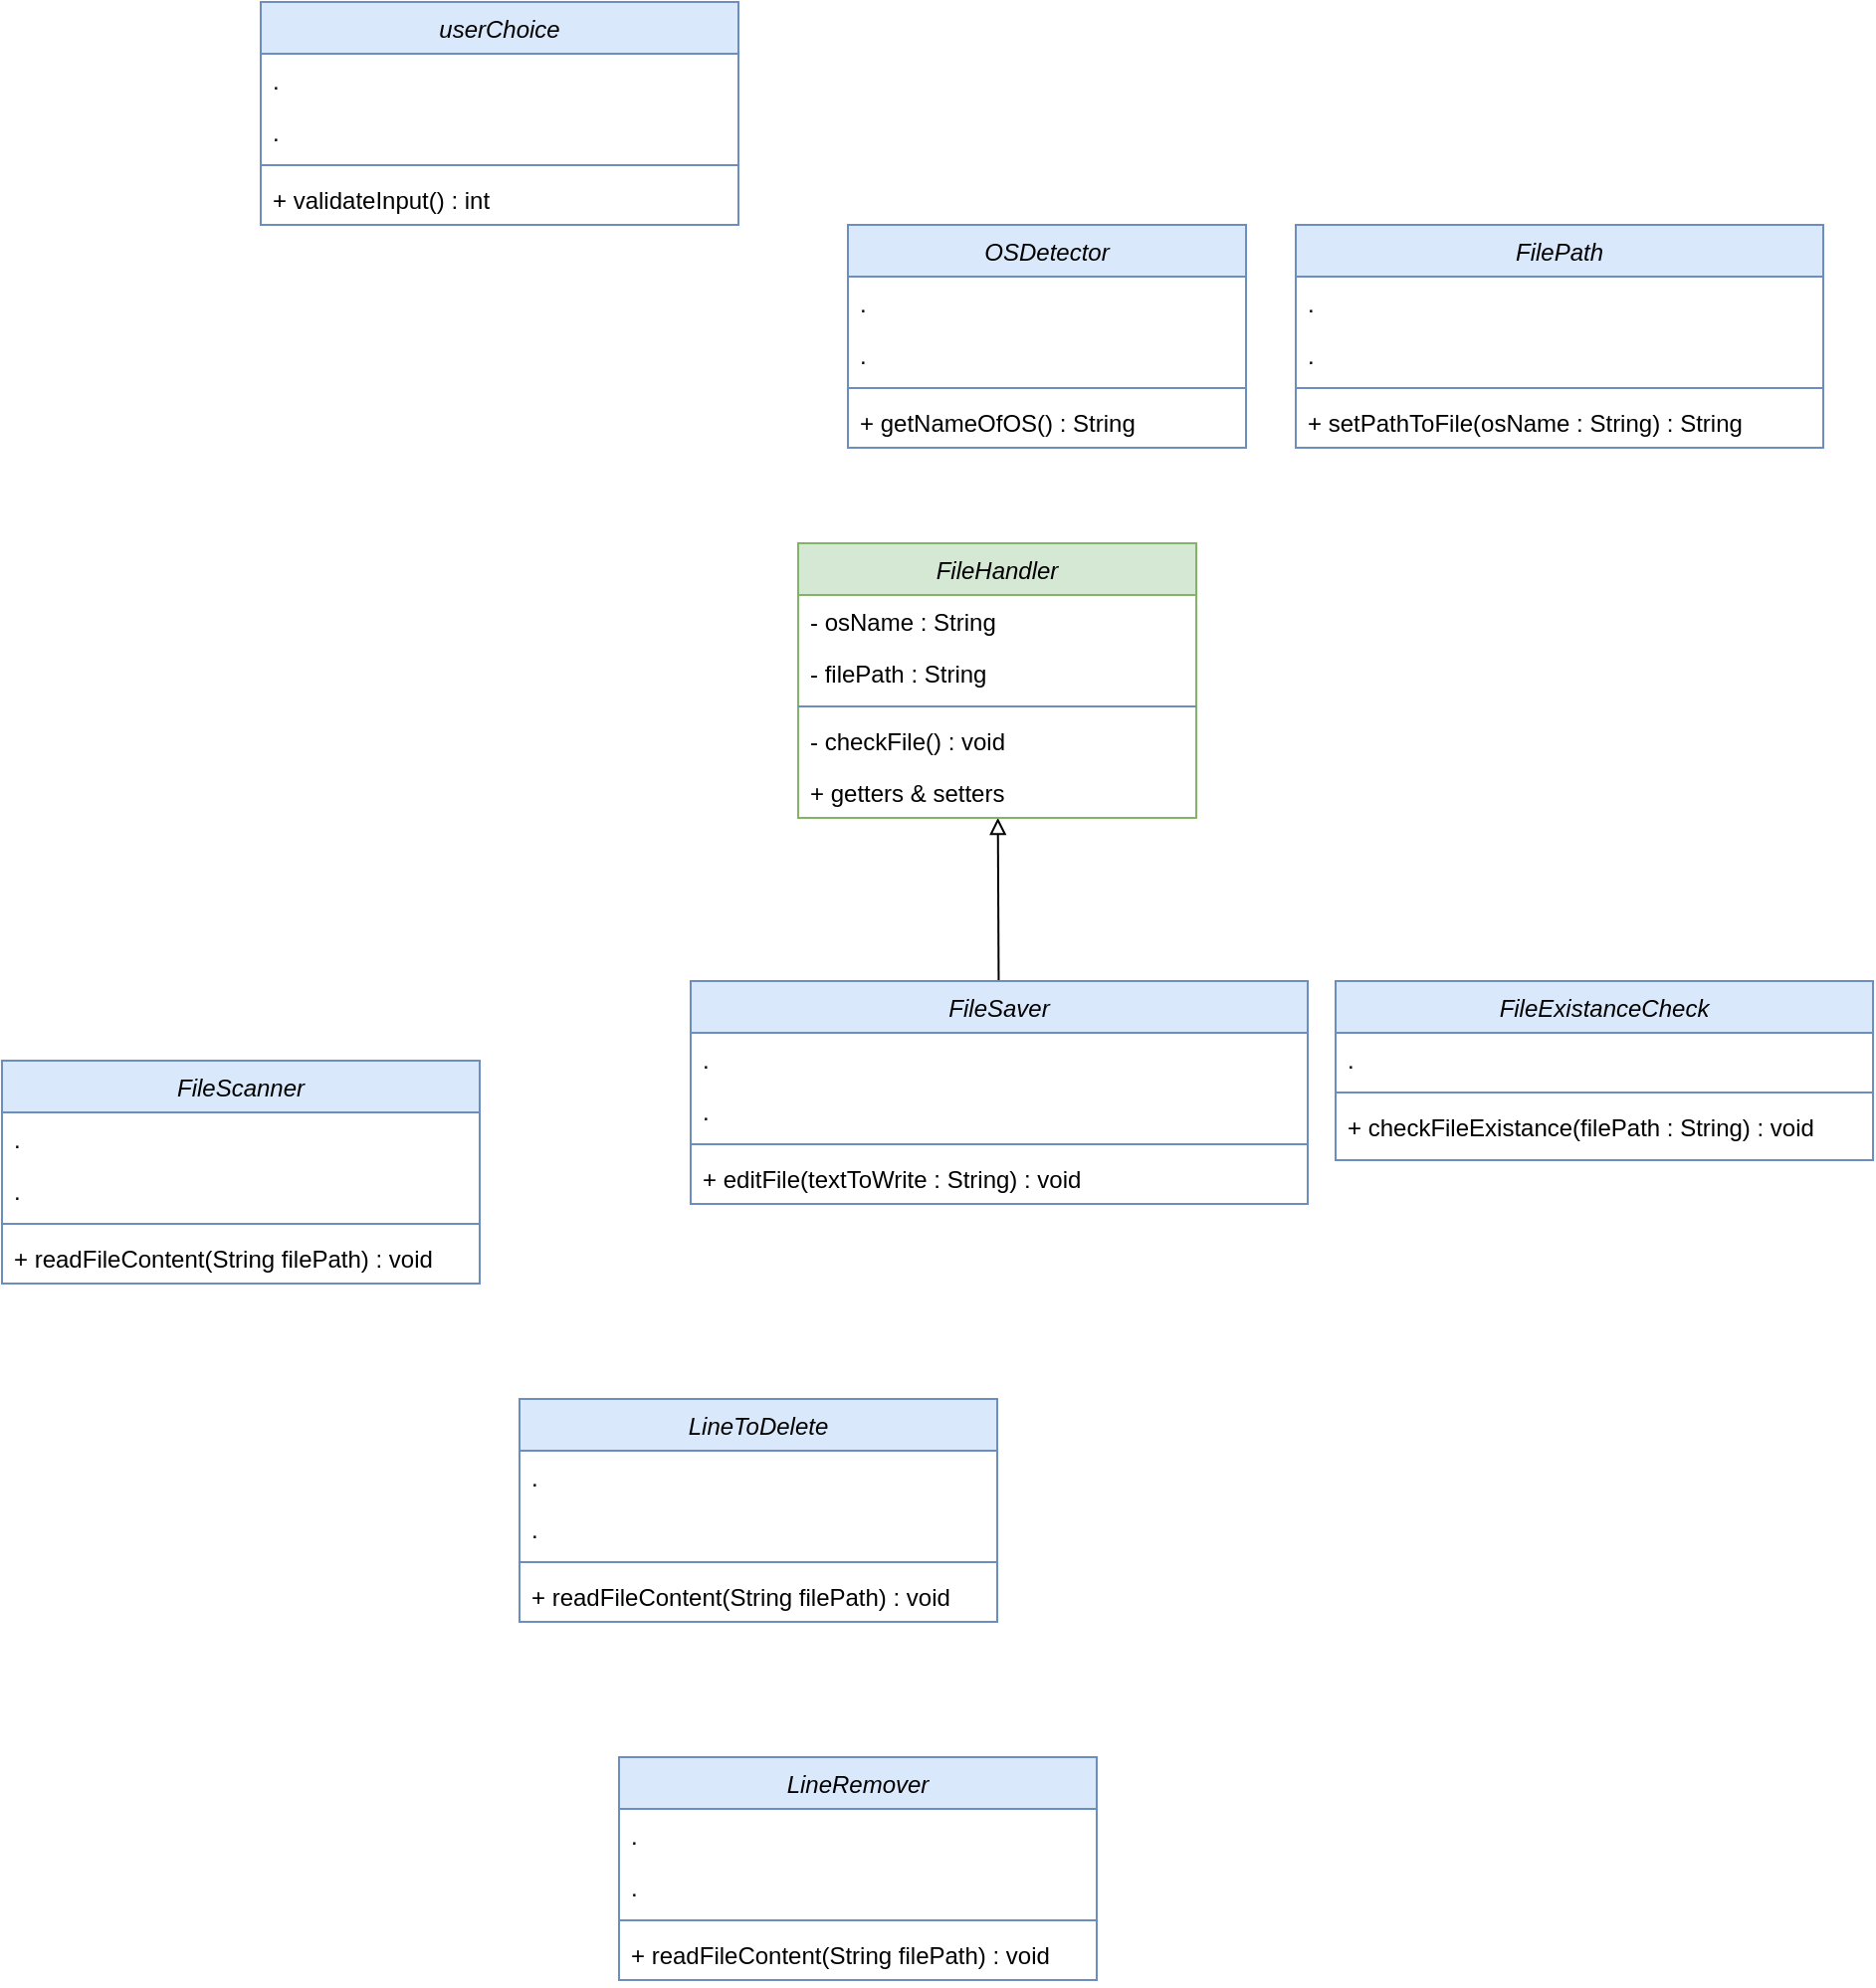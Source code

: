 <mxfile pages="4">
    <diagram id="P9hY3wxUtzOrstINLXhq" name="Classes Diagram">
        <mxGraphModel dx="1921" dy="1904" grid="1" gridSize="10" guides="1" tooltips="1" connect="1" arrows="1" fold="1" page="1" pageScale="1" pageWidth="850" pageHeight="1100" math="0" shadow="0">
            <root>
                <mxCell id="0"/>
                <mxCell id="1" parent="0"/>
                <mxCell id="Iw6bFr5avpU8S0dU4lZa-6" value="FileExistanceCheck" style="swimlane;fontStyle=2;align=center;verticalAlign=top;childLayout=stackLayout;horizontal=1;startSize=26;horizontalStack=0;resizeParent=1;resizeLast=0;collapsible=1;marginBottom=0;rounded=0;shadow=0;strokeWidth=1;fillColor=#dae8fc;strokeColor=#6c8ebf;" parent="1" vertex="1">
                    <mxGeometry x="570" y="240" width="270" height="90" as="geometry">
                        <mxRectangle x="280" y="40" width="160" height="26" as="alternateBounds"/>
                    </mxGeometry>
                </mxCell>
                <mxCell id="Iw6bFr5avpU8S0dU4lZa-7" value="." style="text;align=left;verticalAlign=top;spacingLeft=4;spacingRight=4;overflow=hidden;rotatable=0;points=[[0,0.5],[1,0.5]];portConstraint=eastwest;rounded=0;shadow=0;html=0;" parent="Iw6bFr5avpU8S0dU4lZa-6" vertex="1">
                    <mxGeometry y="26" width="270" height="26" as="geometry"/>
                </mxCell>
                <mxCell id="Iw6bFr5avpU8S0dU4lZa-9" value="" style="line;html=1;strokeWidth=1;align=left;verticalAlign=middle;spacingTop=-1;spacingLeft=3;spacingRight=3;rotatable=0;labelPosition=right;points=[];portConstraint=eastwest;fillColor=#dae8fc;strokeColor=#6c8ebf;" parent="Iw6bFr5avpU8S0dU4lZa-6" vertex="1">
                    <mxGeometry y="52" width="270" height="8" as="geometry"/>
                </mxCell>
                <mxCell id="Iw6bFr5avpU8S0dU4lZa-10" value="+ checkFileExistance(filePath : String) : void" style="text;align=left;verticalAlign=top;spacingLeft=4;spacingRight=4;overflow=hidden;rotatable=0;points=[[0,0.5],[1,0.5]];portConstraint=eastwest;" parent="Iw6bFr5avpU8S0dU4lZa-6" vertex="1">
                    <mxGeometry y="60" width="270" height="26" as="geometry"/>
                </mxCell>
                <mxCell id="Iw6bFr5avpU8S0dU4lZa-11" value="FilePath" style="swimlane;fontStyle=2;align=center;verticalAlign=top;childLayout=stackLayout;horizontal=1;startSize=26;horizontalStack=0;resizeParent=1;resizeLast=0;collapsible=1;marginBottom=0;rounded=0;shadow=0;strokeWidth=1;fillColor=#dae8fc;strokeColor=#6c8ebf;" parent="1" vertex="1">
                    <mxGeometry x="550" y="-140" width="265" height="112" as="geometry">
                        <mxRectangle x="250" y="170" width="160" height="26" as="alternateBounds"/>
                    </mxGeometry>
                </mxCell>
                <mxCell id="Iw6bFr5avpU8S0dU4lZa-12" value="." style="text;align=left;verticalAlign=top;spacingLeft=4;spacingRight=4;overflow=hidden;rotatable=0;points=[[0,0.5],[1,0.5]];portConstraint=eastwest;rounded=0;shadow=0;html=0;" parent="Iw6bFr5avpU8S0dU4lZa-11" vertex="1">
                    <mxGeometry y="26" width="265" height="26" as="geometry"/>
                </mxCell>
                <mxCell id="Iw6bFr5avpU8S0dU4lZa-13" value="." style="text;align=left;verticalAlign=top;spacingLeft=4;spacingRight=4;overflow=hidden;rotatable=0;points=[[0,0.5],[1,0.5]];portConstraint=eastwest;rounded=0;shadow=0;html=0;" parent="Iw6bFr5avpU8S0dU4lZa-11" vertex="1">
                    <mxGeometry y="52" width="265" height="26" as="geometry"/>
                </mxCell>
                <mxCell id="Iw6bFr5avpU8S0dU4lZa-14" value="" style="line;html=1;strokeWidth=1;align=left;verticalAlign=middle;spacingTop=-1;spacingLeft=3;spacingRight=3;rotatable=0;labelPosition=right;points=[];portConstraint=eastwest;fillColor=#dae8fc;strokeColor=#6c8ebf;" parent="Iw6bFr5avpU8S0dU4lZa-11" vertex="1">
                    <mxGeometry y="78" width="265" height="8" as="geometry"/>
                </mxCell>
                <mxCell id="Iw6bFr5avpU8S0dU4lZa-15" value="+ setPathToFile(osName : String) : String" style="text;align=left;verticalAlign=top;spacingLeft=4;spacingRight=4;overflow=hidden;rotatable=0;points=[[0,0.5],[1,0.5]];portConstraint=eastwest;" parent="Iw6bFr5avpU8S0dU4lZa-11" vertex="1">
                    <mxGeometry y="86" width="265" height="26" as="geometry"/>
                </mxCell>
                <mxCell id="Iw6bFr5avpU8S0dU4lZa-21" value="OSDetector" style="swimlane;fontStyle=2;align=center;verticalAlign=top;childLayout=stackLayout;horizontal=1;startSize=26;horizontalStack=0;resizeParent=1;resizeLast=0;collapsible=1;marginBottom=0;rounded=0;shadow=0;strokeWidth=1;fillColor=#dae8fc;strokeColor=#6c8ebf;" parent="1" vertex="1">
                    <mxGeometry x="325" y="-140" width="200" height="112" as="geometry">
                        <mxRectangle x="250" y="170" width="160" height="26" as="alternateBounds"/>
                    </mxGeometry>
                </mxCell>
                <mxCell id="Iw6bFr5avpU8S0dU4lZa-22" value="." style="text;align=left;verticalAlign=top;spacingLeft=4;spacingRight=4;overflow=hidden;rotatable=0;points=[[0,0.5],[1,0.5]];portConstraint=eastwest;rounded=0;shadow=0;html=0;" parent="Iw6bFr5avpU8S0dU4lZa-21" vertex="1">
                    <mxGeometry y="26" width="200" height="26" as="geometry"/>
                </mxCell>
                <mxCell id="Iw6bFr5avpU8S0dU4lZa-23" value="." style="text;align=left;verticalAlign=top;spacingLeft=4;spacingRight=4;overflow=hidden;rotatable=0;points=[[0,0.5],[1,0.5]];portConstraint=eastwest;rounded=0;shadow=0;html=0;" parent="Iw6bFr5avpU8S0dU4lZa-21" vertex="1">
                    <mxGeometry y="52" width="200" height="26" as="geometry"/>
                </mxCell>
                <mxCell id="Iw6bFr5avpU8S0dU4lZa-24" value="" style="line;html=1;strokeWidth=1;align=left;verticalAlign=middle;spacingTop=-1;spacingLeft=3;spacingRight=3;rotatable=0;labelPosition=right;points=[];portConstraint=eastwest;fillColor=#dae8fc;strokeColor=#6c8ebf;" parent="Iw6bFr5avpU8S0dU4lZa-21" vertex="1">
                    <mxGeometry y="78" width="200" height="8" as="geometry"/>
                </mxCell>
                <mxCell id="Iw6bFr5avpU8S0dU4lZa-25" value="+ getNameOfOS() : String" style="text;align=left;verticalAlign=top;spacingLeft=4;spacingRight=4;overflow=hidden;rotatable=0;points=[[0,0.5],[1,0.5]];portConstraint=eastwest;" parent="Iw6bFr5avpU8S0dU4lZa-21" vertex="1">
                    <mxGeometry y="86" width="200" height="26" as="geometry"/>
                </mxCell>
                <mxCell id="2" style="edgeStyle=none;html=1;endArrow=block;endFill=0;" parent="1" source="Iw6bFr5avpU8S0dU4lZa-26" target="dFV-OAmWoDj65aVmgO06-1" edge="1">
                    <mxGeometry relative="1" as="geometry"/>
                </mxCell>
                <mxCell id="Iw6bFr5avpU8S0dU4lZa-26" value="FileSaver" style="swimlane;fontStyle=2;align=center;verticalAlign=top;childLayout=stackLayout;horizontal=1;startSize=26;horizontalStack=0;resizeParent=1;resizeLast=0;collapsible=1;marginBottom=0;rounded=0;shadow=0;strokeWidth=1;fillColor=#dae8fc;strokeColor=#6c8ebf;" parent="1" vertex="1">
                    <mxGeometry x="246" y="240" width="310" height="112" as="geometry">
                        <mxRectangle x="250" y="170" width="160" height="26" as="alternateBounds"/>
                    </mxGeometry>
                </mxCell>
                <mxCell id="Iw6bFr5avpU8S0dU4lZa-27" value="." style="text;align=left;verticalAlign=top;spacingLeft=4;spacingRight=4;overflow=hidden;rotatable=0;points=[[0,0.5],[1,0.5]];portConstraint=eastwest;rounded=0;shadow=0;html=0;" parent="Iw6bFr5avpU8S0dU4lZa-26" vertex="1">
                    <mxGeometry y="26" width="310" height="26" as="geometry"/>
                </mxCell>
                <mxCell id="Iw6bFr5avpU8S0dU4lZa-28" value="." style="text;align=left;verticalAlign=top;spacingLeft=4;spacingRight=4;overflow=hidden;rotatable=0;points=[[0,0.5],[1,0.5]];portConstraint=eastwest;rounded=0;shadow=0;html=0;" parent="Iw6bFr5avpU8S0dU4lZa-26" vertex="1">
                    <mxGeometry y="52" width="310" height="26" as="geometry"/>
                </mxCell>
                <mxCell id="Iw6bFr5avpU8S0dU4lZa-29" value="" style="line;html=1;strokeWidth=1;align=left;verticalAlign=middle;spacingTop=-1;spacingLeft=3;spacingRight=3;rotatable=0;labelPosition=right;points=[];portConstraint=eastwest;fillColor=#dae8fc;strokeColor=#6c8ebf;" parent="Iw6bFr5avpU8S0dU4lZa-26" vertex="1">
                    <mxGeometry y="78" width="310" height="8" as="geometry"/>
                </mxCell>
                <mxCell id="Iw6bFr5avpU8S0dU4lZa-30" value="+ editFile(textToWrite : String) : void" style="text;align=left;verticalAlign=top;spacingLeft=4;spacingRight=4;overflow=hidden;rotatable=0;points=[[0,0.5],[1,0.5]];portConstraint=eastwest;" parent="Iw6bFr5avpU8S0dU4lZa-26" vertex="1">
                    <mxGeometry y="86" width="310" height="26" as="geometry"/>
                </mxCell>
                <mxCell id="dFV-OAmWoDj65aVmgO06-1" value="FileHandler" style="swimlane;fontStyle=2;align=center;verticalAlign=top;childLayout=stackLayout;horizontal=1;startSize=26;horizontalStack=0;resizeParent=1;resizeLast=0;collapsible=1;marginBottom=0;rounded=0;shadow=0;strokeWidth=1;fillColor=#d5e8d4;strokeColor=#82b366;" parent="1" vertex="1">
                    <mxGeometry x="300" y="20" width="200" height="138" as="geometry">
                        <mxRectangle x="300" y="20" width="160" height="26" as="alternateBounds"/>
                    </mxGeometry>
                </mxCell>
                <mxCell id="dFV-OAmWoDj65aVmgO06-2" value="- osName : String" style="text;align=left;verticalAlign=top;spacingLeft=4;spacingRight=4;overflow=hidden;rotatable=0;points=[[0,0.5],[1,0.5]];portConstraint=eastwest;rounded=0;shadow=0;html=0;" parent="dFV-OAmWoDj65aVmgO06-1" vertex="1">
                    <mxGeometry y="26" width="200" height="26" as="geometry"/>
                </mxCell>
                <mxCell id="dFV-OAmWoDj65aVmgO06-3" value="- filePath : String" style="text;align=left;verticalAlign=top;spacingLeft=4;spacingRight=4;overflow=hidden;rotatable=0;points=[[0,0.5],[1,0.5]];portConstraint=eastwest;rounded=0;shadow=0;html=0;" parent="dFV-OAmWoDj65aVmgO06-1" vertex="1">
                    <mxGeometry y="52" width="200" height="26" as="geometry"/>
                </mxCell>
                <mxCell id="dFV-OAmWoDj65aVmgO06-4" value="" style="line;html=1;strokeWidth=1;align=left;verticalAlign=middle;spacingTop=-1;spacingLeft=3;spacingRight=3;rotatable=0;labelPosition=right;points=[];portConstraint=eastwest;fillColor=#dae8fc;strokeColor=#6c8ebf;" parent="dFV-OAmWoDj65aVmgO06-1" vertex="1">
                    <mxGeometry y="78" width="200" height="8" as="geometry"/>
                </mxCell>
                <mxCell id="dFV-OAmWoDj65aVmgO06-5" value="- checkFile() : void" style="text;align=left;verticalAlign=top;spacingLeft=4;spacingRight=4;overflow=hidden;rotatable=0;points=[[0,0.5],[1,0.5]];portConstraint=eastwest;" parent="dFV-OAmWoDj65aVmgO06-1" vertex="1">
                    <mxGeometry y="86" width="200" height="26" as="geometry"/>
                </mxCell>
                <mxCell id="4" value="+ getters &amp; setters" style="text;align=left;verticalAlign=top;spacingLeft=4;spacingRight=4;overflow=hidden;rotatable=0;points=[[0,0.5],[1,0.5]];portConstraint=eastwest;" vertex="1" parent="dFV-OAmWoDj65aVmgO06-1">
                    <mxGeometry y="112" width="200" height="26" as="geometry"/>
                </mxCell>
                <mxCell id="5" value="FileScanner" style="swimlane;fontStyle=2;align=center;verticalAlign=top;childLayout=stackLayout;horizontal=1;startSize=26;horizontalStack=0;resizeParent=1;resizeLast=0;collapsible=1;marginBottom=0;rounded=0;shadow=0;strokeWidth=1;fillColor=#dae8fc;strokeColor=#6c8ebf;" vertex="1" parent="1">
                    <mxGeometry x="-100" y="280" width="240" height="112" as="geometry">
                        <mxRectangle x="250" y="170" width="160" height="26" as="alternateBounds"/>
                    </mxGeometry>
                </mxCell>
                <mxCell id="6" value="." style="text;align=left;verticalAlign=top;spacingLeft=4;spacingRight=4;overflow=hidden;rotatable=0;points=[[0,0.5],[1,0.5]];portConstraint=eastwest;rounded=0;shadow=0;html=0;" vertex="1" parent="5">
                    <mxGeometry y="26" width="240" height="26" as="geometry"/>
                </mxCell>
                <mxCell id="7" value="." style="text;align=left;verticalAlign=top;spacingLeft=4;spacingRight=4;overflow=hidden;rotatable=0;points=[[0,0.5],[1,0.5]];portConstraint=eastwest;rounded=0;shadow=0;html=0;" vertex="1" parent="5">
                    <mxGeometry y="52" width="240" height="26" as="geometry"/>
                </mxCell>
                <mxCell id="8" value="" style="line;html=1;strokeWidth=1;align=left;verticalAlign=middle;spacingTop=-1;spacingLeft=3;spacingRight=3;rotatable=0;labelPosition=right;points=[];portConstraint=eastwest;fillColor=#dae8fc;strokeColor=#6c8ebf;" vertex="1" parent="5">
                    <mxGeometry y="78" width="240" height="8" as="geometry"/>
                </mxCell>
                <mxCell id="9" value="+ readFileContent(String filePath) : void" style="text;align=left;verticalAlign=top;spacingLeft=4;spacingRight=4;overflow=hidden;rotatable=0;points=[[0,0.5],[1,0.5]];portConstraint=eastwest;" vertex="1" parent="5">
                    <mxGeometry y="86" width="240" height="26" as="geometry"/>
                </mxCell>
                <mxCell id="10" value="userChoice" style="swimlane;fontStyle=2;align=center;verticalAlign=top;childLayout=stackLayout;horizontal=1;startSize=26;horizontalStack=0;resizeParent=1;resizeLast=0;collapsible=1;marginBottom=0;rounded=0;shadow=0;strokeWidth=1;fillColor=#dae8fc;strokeColor=#6c8ebf;" vertex="1" parent="1">
                    <mxGeometry x="30" y="-252" width="240" height="112" as="geometry">
                        <mxRectangle x="250" y="170" width="160" height="26" as="alternateBounds"/>
                    </mxGeometry>
                </mxCell>
                <mxCell id="11" value="." style="text;align=left;verticalAlign=top;spacingLeft=4;spacingRight=4;overflow=hidden;rotatable=0;points=[[0,0.5],[1,0.5]];portConstraint=eastwest;rounded=0;shadow=0;html=0;" vertex="1" parent="10">
                    <mxGeometry y="26" width="240" height="26" as="geometry"/>
                </mxCell>
                <mxCell id="12" value="." style="text;align=left;verticalAlign=top;spacingLeft=4;spacingRight=4;overflow=hidden;rotatable=0;points=[[0,0.5],[1,0.5]];portConstraint=eastwest;rounded=0;shadow=0;html=0;" vertex="1" parent="10">
                    <mxGeometry y="52" width="240" height="26" as="geometry"/>
                </mxCell>
                <mxCell id="13" value="" style="line;html=1;strokeWidth=1;align=left;verticalAlign=middle;spacingTop=-1;spacingLeft=3;spacingRight=3;rotatable=0;labelPosition=right;points=[];portConstraint=eastwest;fillColor=#dae8fc;strokeColor=#6c8ebf;" vertex="1" parent="10">
                    <mxGeometry y="78" width="240" height="8" as="geometry"/>
                </mxCell>
                <mxCell id="14" value="+ validateInput() : int" style="text;align=left;verticalAlign=top;spacingLeft=4;spacingRight=4;overflow=hidden;rotatable=0;points=[[0,0.5],[1,0.5]];portConstraint=eastwest;" vertex="1" parent="10">
                    <mxGeometry y="86" width="240" height="26" as="geometry"/>
                </mxCell>
                <mxCell id="25" value="LineToDelete" style="swimlane;fontStyle=2;align=center;verticalAlign=top;childLayout=stackLayout;horizontal=1;startSize=26;horizontalStack=0;resizeParent=1;resizeLast=0;collapsible=1;marginBottom=0;rounded=0;shadow=0;strokeWidth=1;fillColor=#dae8fc;strokeColor=#6c8ebf;" vertex="1" parent="1">
                    <mxGeometry x="160" y="450" width="240" height="112" as="geometry">
                        <mxRectangle x="250" y="170" width="160" height="26" as="alternateBounds"/>
                    </mxGeometry>
                </mxCell>
                <mxCell id="26" value="." style="text;align=left;verticalAlign=top;spacingLeft=4;spacingRight=4;overflow=hidden;rotatable=0;points=[[0,0.5],[1,0.5]];portConstraint=eastwest;rounded=0;shadow=0;html=0;" vertex="1" parent="25">
                    <mxGeometry y="26" width="240" height="26" as="geometry"/>
                </mxCell>
                <mxCell id="27" value="." style="text;align=left;verticalAlign=top;spacingLeft=4;spacingRight=4;overflow=hidden;rotatable=0;points=[[0,0.5],[1,0.5]];portConstraint=eastwest;rounded=0;shadow=0;html=0;" vertex="1" parent="25">
                    <mxGeometry y="52" width="240" height="26" as="geometry"/>
                </mxCell>
                <mxCell id="28" value="" style="line;html=1;strokeWidth=1;align=left;verticalAlign=middle;spacingTop=-1;spacingLeft=3;spacingRight=3;rotatable=0;labelPosition=right;points=[];portConstraint=eastwest;fillColor=#dae8fc;strokeColor=#6c8ebf;" vertex="1" parent="25">
                    <mxGeometry y="78" width="240" height="8" as="geometry"/>
                </mxCell>
                <mxCell id="29" value="+ readFileContent(String filePath) : void" style="text;align=left;verticalAlign=top;spacingLeft=4;spacingRight=4;overflow=hidden;rotatable=0;points=[[0,0.5],[1,0.5]];portConstraint=eastwest;" vertex="1" parent="25">
                    <mxGeometry y="86" width="240" height="26" as="geometry"/>
                </mxCell>
                <mxCell id="30" value="LineRemover" style="swimlane;fontStyle=2;align=center;verticalAlign=top;childLayout=stackLayout;horizontal=1;startSize=26;horizontalStack=0;resizeParent=1;resizeLast=0;collapsible=1;marginBottom=0;rounded=0;shadow=0;strokeWidth=1;fillColor=#dae8fc;strokeColor=#6c8ebf;" vertex="1" parent="1">
                    <mxGeometry x="210" y="630" width="240" height="112" as="geometry">
                        <mxRectangle x="250" y="170" width="160" height="26" as="alternateBounds"/>
                    </mxGeometry>
                </mxCell>
                <mxCell id="31" value="." style="text;align=left;verticalAlign=top;spacingLeft=4;spacingRight=4;overflow=hidden;rotatable=0;points=[[0,0.5],[1,0.5]];portConstraint=eastwest;rounded=0;shadow=0;html=0;" vertex="1" parent="30">
                    <mxGeometry y="26" width="240" height="26" as="geometry"/>
                </mxCell>
                <mxCell id="32" value="." style="text;align=left;verticalAlign=top;spacingLeft=4;spacingRight=4;overflow=hidden;rotatable=0;points=[[0,0.5],[1,0.5]];portConstraint=eastwest;rounded=0;shadow=0;html=0;" vertex="1" parent="30">
                    <mxGeometry y="52" width="240" height="26" as="geometry"/>
                </mxCell>
                <mxCell id="33" value="" style="line;html=1;strokeWidth=1;align=left;verticalAlign=middle;spacingTop=-1;spacingLeft=3;spacingRight=3;rotatable=0;labelPosition=right;points=[];portConstraint=eastwest;fillColor=#dae8fc;strokeColor=#6c8ebf;" vertex="1" parent="30">
                    <mxGeometry y="78" width="240" height="8" as="geometry"/>
                </mxCell>
                <mxCell id="34" value="+ readFileContent(String filePath) : void" style="text;align=left;verticalAlign=top;spacingLeft=4;spacingRight=4;overflow=hidden;rotatable=0;points=[[0,0.5],[1,0.5]];portConstraint=eastwest;" vertex="1" parent="30">
                    <mxGeometry y="86" width="240" height="26" as="geometry"/>
                </mxCell>
            </root>
        </mxGraphModel>
    </diagram>
    <diagram name="App.java" id="DAzkwCnDV0vfouzNMLTV">
        <mxGraphModel dx="2476" dy="2058" grid="1" gridSize="10" guides="1" tooltips="1" connect="1" arrows="1" fold="1" page="1" pageScale="1" pageWidth="850" pageHeight="1100" math="0" shadow="0">
            <root>
                <mxCell id="0"/>
                <mxCell id="1" parent="0"/>
                <mxCell id="ZdFYoGWM5gW_iQNruBxe-8" value="" style="edgeStyle=orthogonalEdgeStyle;rounded=0;orthogonalLoop=1;jettySize=auto;html=1;" parent="1" source="ZdFYoGWM5gW_iQNruBxe-1" target="ZdFYoGWM5gW_iQNruBxe-7" edge="1">
                    <mxGeometry relative="1" as="geometry"/>
                </mxCell>
                <mxCell id="ZdFYoGWM5gW_iQNruBxe-1" value="Start" style="strokeWidth=2;html=1;shape=mxgraph.flowchart.start_1;whiteSpace=wrap;fillColor=#d5e8d4;strokeColor=#82b366;" parent="1" vertex="1">
                    <mxGeometry x="42.5" y="-130" width="170" height="60" as="geometry"/>
                </mxCell>
                <mxCell id="ZdFYoGWM5gW_iQNruBxe-11" value="" style="edgeStyle=orthogonalEdgeStyle;rounded=0;orthogonalLoop=1;jettySize=auto;html=1;" parent="1" source="ZdFYoGWM5gW_iQNruBxe-7" target="ZdFYoGWM5gW_iQNruBxe-10" edge="1">
                    <mxGeometry relative="1" as="geometry"/>
                </mxCell>
                <mxCell id="ZdFYoGWM5gW_iQNruBxe-7" value="Declare:&amp;nbsp; &lt;br&gt;$choice : int &lt;br&gt;$userInput : string" style="rounded=1;whiteSpace=wrap;html=1;strokeWidth=2;fillColor=#dae8fc;strokeColor=#6c8ebf;" parent="1" vertex="1">
                    <mxGeometry x="67.5" y="10" width="120" height="60" as="geometry"/>
                </mxCell>
                <mxCell id="zH4dQq1Or7INpCLc5js2-8" style="edgeStyle=none;html=1;endArrow=classic;endFill=1;" parent="1" source="ZdFYoGWM5gW_iQNruBxe-10" target="zH4dQq1Or7INpCLc5js2-3" edge="1">
                    <mxGeometry relative="1" as="geometry"/>
                </mxCell>
                <mxCell id="ZdFYoGWM5gW_iQNruBxe-10" value="Loop: do - select a choice from 1 to 4, while $choice != 4" style="rounded=1;whiteSpace=wrap;html=1;strokeWidth=2;fillColor=#d5e8d4;strokeColor=#82b366;" parent="1" vertex="1">
                    <mxGeometry x="25" y="150" width="205" height="60" as="geometry"/>
                </mxCell>
                <mxCell id="x1GFAixH-IBirMJZPUXg-5" style="edgeStyle=none;html=1;fontSize=12;fontColor=#000000;endArrow=classic;endFill=1;" parent="1" source="ZdFYoGWM5gW_iQNruBxe-14" target="ZdFYoGWM5gW_iQNruBxe-52" edge="1">
                    <mxGeometry relative="1" as="geometry"/>
                </mxCell>
                <mxCell id="x1GFAixH-IBirMJZPUXg-8" value="case: 1" style="edgeLabel;html=1;align=center;verticalAlign=middle;resizable=0;points=[];fontSize=12;fontColor=#000000;" parent="x1GFAixH-IBirMJZPUXg-5" vertex="1" connectable="0">
                    <mxGeometry x="-0.052" y="-1" relative="1" as="geometry">
                        <mxPoint as="offset"/>
                    </mxGeometry>
                </mxCell>
                <mxCell id="x1GFAixH-IBirMJZPUXg-6" style="edgeStyle=none;html=1;fontSize=12;fontColor=#000000;endArrow=classic;endFill=1;" parent="1" source="ZdFYoGWM5gW_iQNruBxe-14" target="ZdFYoGWM5gW_iQNruBxe-54" edge="1">
                    <mxGeometry relative="1" as="geometry"/>
                </mxCell>
                <mxCell id="x1GFAixH-IBirMJZPUXg-10" value="case: 4" style="edgeLabel;html=1;align=center;verticalAlign=middle;resizable=0;points=[];fontSize=12;fontColor=#000000;" parent="x1GFAixH-IBirMJZPUXg-6" vertex="1" connectable="0">
                    <mxGeometry x="0.541" y="-3" relative="1" as="geometry">
                        <mxPoint x="-97" y="-68" as="offset"/>
                    </mxGeometry>
                </mxCell>
                <mxCell id="x1GFAixH-IBirMJZPUXg-7" style="edgeStyle=none;html=1;fontSize=12;fontColor=#000000;endArrow=classic;endFill=1;" parent="1" source="ZdFYoGWM5gW_iQNruBxe-14" target="ZdFYoGWM5gW_iQNruBxe-56" edge="1">
                    <mxGeometry relative="1" as="geometry"/>
                </mxCell>
                <mxCell id="x1GFAixH-IBirMJZPUXg-9" value="case: 2" style="edgeLabel;html=1;align=center;verticalAlign=middle;resizable=0;points=[];fontSize=12;fontColor=#000000;" parent="x1GFAixH-IBirMJZPUXg-7" vertex="1" connectable="0">
                    <mxGeometry x="0.532" y="1" relative="1" as="geometry">
                        <mxPoint x="-79" y="1" as="offset"/>
                    </mxGeometry>
                </mxCell>
                <mxCell id="x1GFAixH-IBirMJZPUXg-11" style="edgeStyle=none;html=1;fontSize=12;fontColor=#000000;endArrow=classic;endFill=1;" parent="1" source="ZdFYoGWM5gW_iQNruBxe-14" target="ZdFYoGWM5gW_iQNruBxe-49" edge="1">
                    <mxGeometry relative="1" as="geometry"/>
                </mxCell>
                <mxCell id="x1GFAixH-IBirMJZPUXg-12" value="case: 4" style="edgeLabel;html=1;align=center;verticalAlign=middle;resizable=0;points=[];fontSize=12;fontColor=#000000;" parent="x1GFAixH-IBirMJZPUXg-11" vertex="1" connectable="0">
                    <mxGeometry x="0.078" y="2" relative="1" as="geometry">
                        <mxPoint as="offset"/>
                    </mxGeometry>
                </mxCell>
                <mxCell id="x1GFAixH-IBirMJZPUXg-20" style="edgeStyle=none;html=1;fontSize=12;fontColor=#000000;endArrow=classic;endFill=1;" parent="1" source="ZdFYoGWM5gW_iQNruBxe-14" target="ZdFYoGWM5gW_iQNruBxe-41" edge="1">
                    <mxGeometry relative="1" as="geometry"/>
                </mxCell>
                <mxCell id="x1GFAixH-IBirMJZPUXg-21" value="default" style="edgeLabel;html=1;align=center;verticalAlign=middle;resizable=0;points=[];fontSize=12;fontColor=#000000;" parent="x1GFAixH-IBirMJZPUXg-20" vertex="1" connectable="0">
                    <mxGeometry x="-0.162" relative="1" as="geometry">
                        <mxPoint x="-1" as="offset"/>
                    </mxGeometry>
                </mxCell>
                <mxCell id="ZdFYoGWM5gW_iQNruBxe-14" value="switch ($choice)" style="rhombus;whiteSpace=wrap;html=1;fillColor=#fff2cc;strokeColor=#d6b656;rounded=1;strokeWidth=2;" parent="1" vertex="1">
                    <mxGeometry x="74.5" y="440" width="105" height="80" as="geometry"/>
                </mxCell>
                <mxCell id="ZdFYoGWM5gW_iQNruBxe-38" value="Stop" style="strokeWidth=2;html=1;shape=mxgraph.flowchart.start_1;whiteSpace=wrap;fillColor=#f8cecc;strokeColor=#b85450;" parent="1" vertex="1">
                    <mxGeometry x="40" y="880" width="175" height="60" as="geometry"/>
                </mxCell>
                <mxCell id="x1GFAixH-IBirMJZPUXg-18" style="edgeStyle=none;html=1;fontSize=12;fontColor=#000000;endArrow=classic;endFill=1;" parent="1" source="ZdFYoGWM5gW_iQNruBxe-41" target="ZdFYoGWM5gW_iQNruBxe-10" edge="1">
                    <mxGeometry relative="1" as="geometry"/>
                </mxCell>
                <mxCell id="ZdFYoGWM5gW_iQNruBxe-41" value="Ou&lt;span style=&quot;background-color: initial;&quot;&gt;t: Invalid Choice&lt;/span&gt;" style="shape=parallelogram;perimeter=parallelogramPerimeter;whiteSpace=wrap;html=1;fixedSize=1;fillColor=#f5f5f5;strokeColor=#666666;rounded=1;strokeWidth=2;fontColor=#333333;" parent="1" vertex="1">
                    <mxGeometry x="-190" y="280" width="145" height="60" as="geometry"/>
                </mxCell>
                <mxCell id="ZdFYoGWM5gW_iQNruBxe-51" value="" style="edgeStyle=orthogonalEdgeStyle;rounded=0;orthogonalLoop=1;jettySize=auto;html=1;" parent="1" source="ZdFYoGWM5gW_iQNruBxe-49" target="ZdFYoGWM5gW_iQNruBxe-38" edge="1">
                    <mxGeometry relative="1" as="geometry"/>
                </mxCell>
                <mxCell id="ZdFYoGWM5gW_iQNruBxe-49" value="Out: Exiting the program. Goodbye!" style="shape=parallelogram;perimeter=parallelogramPerimeter;whiteSpace=wrap;html=1;fixedSize=1;fillColor=#f5f5f5;strokeColor=#666666;rounded=1;strokeWidth=2;fontColor=#333333;" parent="1" vertex="1">
                    <mxGeometry x="55" y="780" width="145" height="60" as="geometry"/>
                </mxCell>
                <mxCell id="x1GFAixH-IBirMJZPUXg-24" style="edgeStyle=none;html=1;fontSize=12;fontColor=#000000;endArrow=classic;endFill=1;" parent="1" source="ZdFYoGWM5gW_iQNruBxe-52" target="ZdFYoGWM5gW_iQNruBxe-10" edge="1">
                    <mxGeometry relative="1" as="geometry"/>
                </mxCell>
                <mxCell id="ZdFYoGWM5gW_iQNruBxe-52" value="break;" style="whiteSpace=wrap;html=1;fillColor=#f8cecc;strokeColor=#b85450;strokeWidth=2;rounded=1;arcSize=12;" parent="1" vertex="1">
                    <mxGeometry x="545" y="90" width="120" height="60" as="geometry"/>
                </mxCell>
                <mxCell id="x1GFAixH-IBirMJZPUXg-23" style="edgeStyle=none;html=1;fontSize=12;fontColor=#000000;endArrow=classic;endFill=1;" parent="1" source="ZdFYoGWM5gW_iQNruBxe-54" target="ZdFYoGWM5gW_iQNruBxe-10" edge="1">
                    <mxGeometry relative="1" as="geometry"/>
                </mxCell>
                <mxCell id="ZdFYoGWM5gW_iQNruBxe-54" value="break;" style="whiteSpace=wrap;html=1;fillColor=#f8cecc;strokeColor=#b85450;strokeWidth=2;rounded=1;arcSize=12;" parent="1" vertex="1">
                    <mxGeometry x="545" y="780" width="120" height="60" as="geometry"/>
                </mxCell>
                <mxCell id="ZdFYoGWM5gW_iQNruBxe-59" value="" style="edgeStyle=orthogonalEdgeStyle;rounded=0;orthogonalLoop=1;jettySize=auto;html=1;" parent="1" source="ZdFYoGWM5gW_iQNruBxe-56" target="ZdFYoGWM5gW_iQNruBxe-58" edge="1">
                    <mxGeometry relative="1" as="geometry"/>
                </mxCell>
                <mxCell id="ZdFYoGWM5gW_iQNruBxe-56" value="Declare: String userInput;" style="whiteSpace=wrap;html=1;fillColor=#dae8fc;strokeColor=#6c8ebf;strokeWidth=2;rounded=1;arcSize=12;" parent="1" vertex="1">
                    <mxGeometry x="545" y="450" width="120" height="60" as="geometry"/>
                </mxCell>
                <mxCell id="x1GFAixH-IBirMJZPUXg-2" style="edgeStyle=none;html=1;fontSize=12;fontColor=#000000;endArrow=classic;endFill=1;" parent="1" source="ZdFYoGWM5gW_iQNruBxe-58" target="pRkgNwQtNNKJvfC_1JMf-3" edge="1">
                    <mxGeometry relative="1" as="geometry"/>
                </mxCell>
                <mxCell id="x1GFAixH-IBirMJZPUXg-4" value="$userInput" style="edgeLabel;html=1;align=center;verticalAlign=middle;resizable=0;points=[];fontSize=12;fontColor=#000000;" parent="x1GFAixH-IBirMJZPUXg-2" vertex="1" connectable="0">
                    <mxGeometry x="0.277" y="-2" relative="1" as="geometry">
                        <mxPoint x="-41" y="-2" as="offset"/>
                    </mxGeometry>
                </mxCell>
                <mxCell id="ZdFYoGWM5gW_iQNruBxe-58" value="In: $userInput = &quot;scan user input&quot;" style="shape=parallelogram;perimeter=parallelogramPerimeter;whiteSpace=wrap;html=1;fixedSize=1;fillColor=#e1d5e7;strokeColor=#9673a6;strokeWidth=2;rounded=1;arcSize=12;" parent="1" vertex="1">
                    <mxGeometry x="745" y="450" width="125" height="60" as="geometry"/>
                </mxCell>
                <mxCell id="XrKiC8JAis8eu585RJ-p-1" style="edgeStyle=none;html=1;endArrow=classic;endFill=1;" parent="1" source="A5OK0b05tUCAopsg9DIS-1" target="ZdFYoGWM5gW_iQNruBxe-10" edge="1">
                    <mxGeometry relative="1" as="geometry">
                        <Array as="points">
                            <mxPoint x="1410" y="330"/>
                        </Array>
                    </mxGeometry>
                </mxCell>
                <UserObject label="Doc: FileHandling.java" link="data:page/id,m4WEPvbA9aEEQ7E_k_eS" id="A5OK0b05tUCAopsg9DIS-1">
                    <mxCell style="verticalLabelPosition=bottom;verticalAlign=top;shape=offPageConnector;rounded=0;size=0.5;fillColor=#f5f5f5;fontColor=#333333;strokeColor=#666666;" parent="1" vertex="1">
                        <mxGeometry x="1380" y="450" width="60" height="60" as="geometry"/>
                    </mxCell>
                </UserObject>
                <mxCell id="pRkgNwQtNNKJvfC_1JMf-5" value="" style="edgeStyle=orthogonalEdgeStyle;rounded=0;orthogonalLoop=1;jettySize=auto;html=1;" parent="1" source="pRkgNwQtNNKJvfC_1JMf-3" target="A5OK0b05tUCAopsg9DIS-1" edge="1">
                    <mxGeometry relative="1" as="geometry"/>
                </mxCell>
                <mxCell id="pRkgNwQtNNKJvfC_1JMf-3" value="handleFile($userInput) : void" style="whiteSpace=wrap;fillColor=#ffe6cc;strokeColor=#d79b00;strokeWidth=2;rounded=1;arcSize=12;" parent="1" vertex="1">
                    <mxGeometry x="1095" y="450" width="225" height="60" as="geometry"/>
                </mxCell>
                <mxCell id="x1GFAixH-IBirMJZPUXg-1" value="$userInput" style="verticalLabelPosition=bottom;verticalAlign=top;strokeWidth=2;shape=mxgraph.arrows2.arrow;dy=0.6;dx=40;notch=0;fillColor=#ffe6cc;strokeColor=#d79b00;" parent="1" vertex="1">
                    <mxGeometry x="1110" y="50" width="100" height="70" as="geometry"/>
                </mxCell>
                <mxCell id="zH4dQq1Or7INpCLc5js2-1" value="In: " style="shape=parallelogram;strokeWidth=2;perimeter=parallelogramPerimeter;whiteSpace=wrap;rounded=1;arcSize=12;size=0.23;fillColor=#e1d5e7;strokeColor=#9673a6;" parent="1" vertex="1">
                    <mxGeometry x="1093.75" y="-30" width="132.5" height="60" as="geometry"/>
                </mxCell>
                <mxCell id="zH4dQq1Or7INpCLc5js2-2" value="User input:" style="strokeWidth=2;shape=manualInput;whiteSpace=wrap;rounded=1;size=26;arcSize=11;fillColor=#e1d5e7;strokeColor=#9673a6;" parent="1" vertex="1">
                    <mxGeometry x="980" y="-30" width="100" height="60" as="geometry"/>
                </mxCell>
                <mxCell id="zH4dQq1Or7INpCLc5js2-9" style="edgeStyle=none;html=1;endArrow=classic;endFill=1;" parent="1" source="zH4dQq1Or7INpCLc5js2-3" target="ZdFYoGWM5gW_iQNruBxe-14" edge="1">
                    <mxGeometry relative="1" as="geometry"/>
                </mxCell>
                <mxCell id="zH4dQq1Or7INpCLc5js2-3" value="User input = $choice" style="strokeWidth=2;shape=manualInput;whiteSpace=wrap;rounded=1;size=26;arcSize=11;fillColor=#e1d5e7;strokeColor=#9673a6;" parent="1" vertex="1">
                    <mxGeometry x="64" y="275" width="127" height="70" as="geometry"/>
                </mxCell>
                <mxCell id="zH4dQq1Or7INpCLc5js2-10" value="Action / Process" style="rounded=1;whiteSpace=wrap;strokeWidth=2;fillColor=#dae8fc;strokeColor=#6c8ebf;" parent="1" vertex="1">
                    <mxGeometry x="960" y="55" width="120" height="60" as="geometry"/>
                </mxCell>
                <mxCell id="muy927Pbm26Wwz9tt-BD-2" value="Out:" style="shape=parallelogram;strokeWidth=2;perimeter=parallelogramPerimeter;whiteSpace=wrap;rounded=1;arcSize=12;size=0.23;fillColor=#f5f5f5;strokeColor=#666666;fontColor=#333333;" parent="1" vertex="1">
                    <mxGeometry x="1220" y="-30" width="132.5" height="60" as="geometry"/>
                </mxCell>
                <mxCell id="McAMxuYdDP0hVVev3CWY-1" value="function() / methode()" style="rounded=1;whiteSpace=wrap;absoluteArcSize=1;arcSize=14;strokeWidth=2;fillColor=#ffe6cc;strokeColor=#d79b00;" parent="1" vertex="1">
                    <mxGeometry x="1240" y="55" width="135" height="80" as="geometry"/>
                </mxCell>
                <mxCell id="ImRpqr7bOYNrKyr4QpX9-1" value="Object: &#10;of Class:" style="verticalLabelPosition=middle;verticalAlign=middle;shape=card;whiteSpace=wrap;size=20;arcSize=12;labelPosition=center;align=center;" vertex="1" parent="1">
                    <mxGeometry x="1360" y="-30" width="140" height="60" as="geometry"/>
                </mxCell>
                <mxCell id="ImRpqr7bOYNrKyr4QpX9-2" value="Object: fileHandler&#10;of Class: FileHandling()" style="verticalLabelPosition=middle;verticalAlign=middle;shape=card;whiteSpace=wrap;size=20;arcSize=12;labelPosition=center;align=center;" vertex="1" parent="1">
                    <mxGeometry x="970" y="750" width="140" height="60" as="geometry"/>
                </mxCell>
                <mxCell id="ImRpqr7bOYNrKyr4QpX9-3" value="Object: scanner&#10;of Class: Scanner(System.in)" style="verticalLabelPosition=middle;verticalAlign=middle;shape=card;whiteSpace=wrap;size=20;arcSize=12;labelPosition=center;align=center;" vertex="1" parent="1">
                    <mxGeometry x="1130" y="750" width="175" height="60" as="geometry"/>
                </mxCell>
            </root>
        </mxGraphModel>
    </diagram>
    <diagram id="m4WEPvbA9aEEQ7E_k_eS" name="FileHandling.java">
        <mxGraphModel dx="1626" dy="2058" grid="1" gridSize="10" guides="1" tooltips="1" connect="1" arrows="1" fold="1" page="1" pageScale="1" pageWidth="850" pageHeight="1100" math="0" shadow="0">
            <root>
                <mxCell id="0"/>
                <mxCell id="1" parent="0"/>
                <mxCell id="I82Ef_OxsZ8UZS36ICz1-1" style="edgeStyle=none;html=1;fontSize=12;fontColor=#000000;endArrow=classic;endFill=1;" parent="1" source="QJQ8VZrfb2yIILghLULS-1" target="836lhhfbrnheqCgzBemv-5" edge="1">
                    <mxGeometry relative="1" as="geometry"/>
                </mxCell>
                <mxCell id="V_Okxym5J9KAkjZS4z2X-1" value="$userInput" style="edgeLabel;html=1;align=center;verticalAlign=middle;resizable=0;points=[];fontSize=12;fontColor=#000000;" parent="I82Ef_OxsZ8UZS36ICz1-1" vertex="1" connectable="0">
                    <mxGeometry x="-0.222" y="-1" relative="1" as="geometry">
                        <mxPoint x="21" y="-1" as="offset"/>
                    </mxGeometry>
                </mxCell>
                <UserObject label="Doc: App.java" link="data:page/id,DAzkwCnDV0vfouzNMLTV" id="QJQ8VZrfb2yIILghLULS-1">
                    <mxCell style="verticalLabelPosition=bottom;verticalAlign=top;html=1;shape=offPageConnector;rounded=0;size=0.5;fillColor=#f5f5f5;strokeColor=#666666;fontColor=#333333;" parent="1" vertex="1">
                        <mxGeometry x="100" y="201" width="60" height="60" as="geometry"/>
                    </mxCell>
                </UserObject>
                <mxCell id="bVBowtdtUi-jUXXa-pVj-1" style="edgeStyle=none;html=1;endArrow=classic;endFill=1;" parent="1" source="QAiEUTYnvXet6RHvN6Yl-4" target="M_UBU1EQcsmd_iymSU7i-1" edge="1">
                    <mxGeometry relative="1" as="geometry"/>
                </mxCell>
                <mxCell id="QAiEUTYnvXet6RHvN6Yl-4" value="getOSName() : string" style="rounded=1;whiteSpace=wrap;absoluteArcSize=1;arcSize=14;strokeWidth=2;fillColor=#ffe6cc;strokeColor=#d79b00;" parent="1" vertex="1">
                    <mxGeometry x="715" y="175" width="135" height="80" as="geometry"/>
                </mxCell>
                <mxCell id="L6MSOTbBX5wAee7yykh7-5" style="edgeStyle=none;html=1;endArrow=classic;endFill=1;entryX=0;entryY=0.5;entryDx=0;entryDy=0;" parent="1" source="fj-O7f51-YRfq2yEAxAh-1" target="836lhhfbrnheqCgzBemv-2" edge="1">
                    <mxGeometry relative="1" as="geometry">
                        <mxPoint x="1080" y="210" as="targetPoint"/>
                        <Array as="points">
                            <mxPoint x="1350" y="325"/>
                            <mxPoint x="1350" y="80"/>
                            <mxPoint x="350" y="80"/>
                            <mxPoint x="350" y="145"/>
                        </Array>
                    </mxGeometry>
                </mxCell>
                <mxCell id="L6MSOTbBX5wAee7yykh7-6" value="return: name of the os" style="edgeLabel;html=1;align=center;verticalAlign=middle;resizable=0;points=[];" parent="L6MSOTbBX5wAee7yykh7-5" vertex="1" connectable="0">
                    <mxGeometry x="0.234" y="1" relative="1" as="geometry">
                        <mxPoint as="offset"/>
                    </mxGeometry>
                </mxCell>
                <UserObject label="Doc: OSDetector.java" link="data:page/id,8bAo2c46aDBixv3X3WYN" id="fj-O7f51-YRfq2yEAxAh-1">
                    <mxCell style="verticalLabelPosition=bottom;verticalAlign=top;html=1;shape=offPageConnector;rounded=0;size=0.5;fillColor=#f5f5f5;strokeColor=#666666;fontColor=#333333;" parent="1" vertex="1">
                        <mxGeometry x="1170" y="295" width="60" height="60" as="geometry"/>
                    </mxCell>
                </UserObject>
                <mxCell id="xn6yMSy7YOlXX0t9Qcwg-1" value="" style="edgeStyle=none;orthogonalLoop=1;jettySize=auto;html=1;rounded=0;exitX=1;exitY=0.5;exitDx=0;exitDy=0;" parent="1" source="836lhhfbrnheqCgzBemv-2" target="QAiEUTYnvXet6RHvN6Yl-4" edge="1">
                    <mxGeometry width="100" relative="1" as="geometry">
                        <mxPoint x="530" y="205" as="sourcePoint"/>
                        <mxPoint x="530" y="260" as="targetPoint"/>
                        <Array as="points"/>
                    </mxGeometry>
                </mxCell>
                <mxCell id="836lhhfbrnheqCgzBemv-1" value="FileHandling" style="swimlane;fontStyle=2;align=center;verticalAlign=top;childLayout=stackLayout;horizontal=1;startSize=26;horizontalStack=0;resizeParent=1;resizeLast=0;collapsible=1;marginBottom=0;rounded=0;shadow=0;strokeWidth=1;fillColor=#d5e8d4;strokeColor=#82b366;" parent="1" vertex="1">
                    <mxGeometry x="390" y="106" width="200" height="138" as="geometry">
                        <mxRectangle x="250" y="170" width="160" height="26" as="alternateBounds"/>
                    </mxGeometry>
                </mxCell>
                <mxCell id="836lhhfbrnheqCgzBemv-2" value="+ osName: String" style="text;align=left;verticalAlign=top;spacingLeft=4;spacingRight=4;overflow=hidden;rotatable=0;points=[[0,0.5],[1,0.5]];portConstraint=eastwest;rounded=0;shadow=0;html=0;" parent="836lhhfbrnheqCgzBemv-1" vertex="1">
                    <mxGeometry y="26" width="200" height="26" as="geometry"/>
                </mxCell>
                <mxCell id="836lhhfbrnheqCgzBemv-3" value="+ filePath: String" style="text;align=left;verticalAlign=top;spacingLeft=4;spacingRight=4;overflow=hidden;rotatable=0;points=[[0,0.5],[1,0.5]];portConstraint=eastwest;rounded=0;shadow=0;html=0;" parent="836lhhfbrnheqCgzBemv-1" vertex="1">
                    <mxGeometry y="52" width="200" height="26" as="geometry"/>
                </mxCell>
                <mxCell id="t8Zt3Xhbu0-iVpLnGNET-1" value="+ isFileExist : boolean" style="text;align=left;verticalAlign=top;spacingLeft=4;spacingRight=4;overflow=hidden;rotatable=0;points=[[0,0.5],[1,0.5]];portConstraint=eastwest;rounded=0;shadow=0;html=0;" vertex="1" parent="836lhhfbrnheqCgzBemv-1">
                    <mxGeometry y="78" width="200" height="26" as="geometry"/>
                </mxCell>
                <mxCell id="836lhhfbrnheqCgzBemv-4" value="" style="line;html=1;strokeWidth=1;align=left;verticalAlign=middle;spacingTop=-1;spacingLeft=3;spacingRight=3;rotatable=0;labelPosition=right;points=[];portConstraint=eastwest;fillColor=#dae8fc;strokeColor=#6c8ebf;" parent="836lhhfbrnheqCgzBemv-1" vertex="1">
                    <mxGeometry y="104" width="200" height="8" as="geometry"/>
                </mxCell>
                <mxCell id="836lhhfbrnheqCgzBemv-5" value="+ handleFile(textToWrite : String)" style="text;align=left;verticalAlign=top;spacingLeft=4;spacingRight=4;overflow=hidden;rotatable=0;points=[[0,0.5],[1,0.5]];portConstraint=eastwest;" parent="836lhhfbrnheqCgzBemv-1" vertex="1">
                    <mxGeometry y="112" width="200" height="26" as="geometry"/>
                </mxCell>
                <mxCell id="bVBowtdtUi-jUXXa-pVj-2" style="edgeStyle=none;html=1;endArrow=classic;endFill=1;" parent="1" source="M_UBU1EQcsmd_iymSU7i-1" target="fj-O7f51-YRfq2yEAxAh-1" edge="1">
                    <mxGeometry relative="1" as="geometry"/>
                </mxCell>
                <mxCell id="M_UBU1EQcsmd_iymSU7i-1" value="Get the name of the operating system" style="whiteSpace=wrap;fillColor=#dae8fc;strokeColor=#6c8ebf;strokeWidth=2;rounded=1;arcSize=12;" parent="1" vertex="1">
                    <mxGeometry x="970" y="190" width="120" height="60" as="geometry"/>
                </mxCell>
                <mxCell id="O1bY09wNEVYZS-EnrNST-1" style="edgeStyle=none;html=1;endArrow=classic;endFill=1;" parent="1" source="bVBowtdtUi-jUXXa-pVj-3" target="bVBowtdtUi-jUXXa-pVj-5" edge="1">
                    <mxGeometry relative="1" as="geometry"/>
                </mxCell>
                <mxCell id="bVBowtdtUi-jUXXa-pVj-3" value="setFilePath() : string" style="rounded=1;whiteSpace=wrap;absoluteArcSize=1;arcSize=14;strokeWidth=2;fillColor=#ffe6cc;strokeColor=#d79b00;" parent="1" vertex="1">
                    <mxGeometry x="670" y="330" width="135" height="80" as="geometry"/>
                </mxCell>
                <mxCell id="bVBowtdtUi-jUXXa-pVj-4" style="edgeStyle=none;html=1;endArrow=classic;endFill=1;exitX=1;exitY=0.5;exitDx=0;exitDy=0;" parent="1" source="836lhhfbrnheqCgzBemv-3" target="bVBowtdtUi-jUXXa-pVj-3" edge="1">
                    <mxGeometry relative="1" as="geometry">
                        <mxPoint x="670" y="140" as="sourcePoint"/>
                        <Array as="points">
                            <mxPoint x="640" y="190"/>
                        </Array>
                    </mxGeometry>
                </mxCell>
                <mxCell id="Ehmkqkp9ToVst-4VAUj1-1" style="edgeStyle=none;html=1;endArrow=classic;endFill=1;" parent="1" source="bVBowtdtUi-jUXXa-pVj-5" target="O1bY09wNEVYZS-EnrNST-2" edge="1">
                    <mxGeometry relative="1" as="geometry"/>
                </mxCell>
                <mxCell id="bVBowtdtUi-jUXXa-pVj-5" value="Set path of the .txt file with the contents" style="whiteSpace=wrap;fillColor=#dae8fc;strokeColor=#6c8ebf;strokeWidth=2;rounded=1;arcSize=12;" parent="1" vertex="1">
                    <mxGeometry x="910" y="340" width="120" height="60" as="geometry"/>
                </mxCell>
                <mxCell id="32obYMKn_BFK2Zgky_M4-1" style="edgeStyle=none;html=1;entryX=0;entryY=0.5;entryDx=0;entryDy=0;endArrow=classic;endFill=1;" parent="1" source="O1bY09wNEVYZS-EnrNST-2" target="836lhhfbrnheqCgzBemv-3" edge="1">
                    <mxGeometry relative="1" as="geometry">
                        <Array as="points">
                            <mxPoint x="1440" y="440"/>
                            <mxPoint x="1440" y="40"/>
                            <mxPoint x="320" y="40"/>
                            <mxPoint x="320" y="171"/>
                        </Array>
                    </mxGeometry>
                </mxCell>
                <mxCell id="32obYMKn_BFK2Zgky_M4-2" value="return: path to the file" style="edgeLabel;html=1;align=center;verticalAlign=middle;resizable=0;points=[];" parent="32obYMKn_BFK2Zgky_M4-1" vertex="1" connectable="0">
                    <mxGeometry x="0.314" y="-1" relative="1" as="geometry">
                        <mxPoint x="29" as="offset"/>
                    </mxGeometry>
                </mxCell>
                <UserObject label="Doc: FilePath.java" link="data:page/id,KU9zUFyp1h26v2OmH-5H" id="O1bY09wNEVYZS-EnrNST-2">
                    <mxCell style="verticalLabelPosition=bottom;verticalAlign=top;shape=offPageConnector;rounded=0;size=0.5;fillColor=#f5f5f5;strokeColor=#666666;fontColor=#333333;html=0;" parent="1" vertex="1">
                        <mxGeometry x="1170" y="410" width="60" height="60" as="geometry"/>
                    </mxCell>
                </UserObject>
                <mxCell id="0t-rtA4vMu8K65SouPUQ-1" style="edgeStyle=none;html=0;" edge="1" parent="1" source="Jo2CEpfdctcrd2xO307h-1" target="_hF3-9-IWgH4hoSPvNCH-1">
                    <mxGeometry relative="1" as="geometry"/>
                </mxCell>
                <mxCell id="0t-rtA4vMu8K65SouPUQ-2" value="$textToWrite" style="edgeLabel;html=1;align=center;verticalAlign=middle;resizable=0;points=[];" vertex="1" connectable="0" parent="0t-rtA4vMu8K65SouPUQ-1">
                    <mxGeometry x="-0.237" relative="1" as="geometry">
                        <mxPoint as="offset"/>
                    </mxGeometry>
                </mxCell>
                <mxCell id="Jo2CEpfdctcrd2xO307h-1" value="editFile($textToWrite) : void" style="rounded=1;whiteSpace=wrap;absoluteArcSize=1;arcSize=14;strokeWidth=2;fillColor=#ffe6cc;strokeColor=#d79b00;" parent="1" vertex="1">
                    <mxGeometry x="422.5" y="340" width="135" height="80" as="geometry"/>
                </mxCell>
                <mxCell id="Jo2CEpfdctcrd2xO307h-2" style="edgeStyle=none;html=1;endArrow=classic;endFill=1;" parent="1" source="836lhhfbrnheqCgzBemv-5" target="Jo2CEpfdctcrd2xO307h-1" edge="1">
                    <mxGeometry relative="1" as="geometry"/>
                </mxCell>
                <mxCell id="g-Np7EhDnwemHO987O5u-1" value="$textToWrite" style="edgeLabel;html=1;align=center;verticalAlign=middle;resizable=0;points=[];" vertex="1" connectable="0" parent="Jo2CEpfdctcrd2xO307h-2">
                    <mxGeometry x="-0.361" y="2" relative="1" as="geometry">
                        <mxPoint as="offset"/>
                    </mxGeometry>
                </mxCell>
                <mxCell id="g-Np7EhDnwemHO987O5u-6" style="edgeStyle=none;html=1;" edge="1" parent="1" source="g-Np7EhDnwemHO987O5u-2" target="g-Np7EhDnwemHO987O5u-5">
                    <mxGeometry relative="1" as="geometry"/>
                </mxCell>
                <mxCell id="g-Np7EhDnwemHO987O5u-2" value="checkFileExistance() : boolean" style="rounded=1;whiteSpace=wrap;absoluteArcSize=1;arcSize=14;strokeWidth=2;fillColor=#ffe6cc;strokeColor=#d79b00;" vertex="1" parent="1">
                    <mxGeometry x="670" y="460" width="170" height="80" as="geometry"/>
                </mxCell>
                <mxCell id="t8Zt3Xhbu0-iVpLnGNET-3" style="edgeStyle=none;html=0;entryX=0;entryY=0.5;entryDx=0;entryDy=0;endArrow=classic;endFill=1;" edge="1" parent="1" source="g-Np7EhDnwemHO987O5u-5" target="t8Zt3Xhbu0-iVpLnGNET-1">
                    <mxGeometry relative="1" as="geometry">
                        <Array as="points">
                            <mxPoint x="1480" y="500"/>
                            <mxPoint x="1480"/>
                            <mxPoint x="280"/>
                            <mxPoint x="280" y="197"/>
                        </Array>
                    </mxGeometry>
                </mxCell>
                <mxCell id="t8Zt3Xhbu0-iVpLnGNET-4" value="return: true or false" style="edgeLabel;html=1;align=center;verticalAlign=middle;resizable=0;points=[];" vertex="1" connectable="0" parent="t8Zt3Xhbu0-iVpLnGNET-3">
                    <mxGeometry x="0.347" y="5" relative="1" as="geometry">
                        <mxPoint x="17" y="-5" as="offset"/>
                    </mxGeometry>
                </mxCell>
                <UserObject label="Doc: FileExistanceCheck.java" link="data:page/id,Gx2Rvh7KgjfqsPp8Iz7G" id="g-Np7EhDnwemHO987O5u-5">
                    <mxCell style="verticalLabelPosition=bottom;verticalAlign=top;shape=offPageConnector;rounded=0;size=0.5;fillColor=#f5f5f5;strokeColor=#666666;fontColor=#333333;" vertex="1" parent="1">
                        <mxGeometry x="928.75" y="470" width="60" height="60" as="geometry"/>
                    </mxCell>
                </UserObject>
                <mxCell id="UBsVwzKOqPsUAqGejtOi-1" style="edgeStyle=none;html=0;endArrow=classic;endFill=1;" edge="1" parent="1" source="_hF3-9-IWgH4hoSPvNCH-1" target="QJQ8VZrfb2yIILghLULS-1">
                    <mxGeometry relative="1" as="geometry"/>
                </mxCell>
                <UserObject label="Doc: FileEditor.java" link="data:page/id,B0JEAYStmtAem9FTatu4" id="_hF3-9-IWgH4hoSPvNCH-1">
                    <mxCell style="verticalLabelPosition=bottom;verticalAlign=top;shape=offPageConnector;rounded=0;size=0.5;fillColor=#f5f5f5;strokeColor=#666666;fontColor=#333333;" vertex="1" parent="1">
                        <mxGeometry x="460" y="480" width="60" height="60" as="geometry"/>
                    </mxCell>
                </UserObject>
                <mxCell id="BBqZhDC1g9qKsYXl3ikJ-1" value="Object: oSDetector&#10;of Class: OSDetector()" style="verticalLabelPosition=middle;verticalAlign=middle;shape=card;whiteSpace=wrap;size=20;arcSize=12;labelPosition=center;align=center;" vertex="1" parent="1">
                    <mxGeometry x="860" y="1080" width="140" height="60" as="geometry"/>
                </mxCell>
                <mxCell id="BBqZhDC1g9qKsYXl3ikJ-2" value="Object: pathSetter&#10;of Class: FilePath()" style="verticalLabelPosition=middle;verticalAlign=middle;shape=card;whiteSpace=wrap;size=20;arcSize=12;labelPosition=center;align=center;" vertex="1" parent="1">
                    <mxGeometry x="1010" y="1080" width="140" height="60" as="geometry"/>
                </mxCell>
                <mxCell id="BBqZhDC1g9qKsYXl3ikJ-3" value="Object: fileChecker&#10;of Class: FileExistanceCheck()" style="verticalLabelPosition=middle;verticalAlign=middle;shape=card;whiteSpace=wrap;size=20;arcSize=12;labelPosition=center;align=center;" vertex="1" parent="1">
                    <mxGeometry x="1160" y="1080" width="170" height="60" as="geometry"/>
                </mxCell>
                <mxCell id="BBqZhDC1g9qKsYXl3ikJ-4" value="Object: fileEditor&#10;of Class: FileEditor()" style="verticalLabelPosition=middle;verticalAlign=middle;shape=card;whiteSpace=wrap;size=20;arcSize=12;labelPosition=center;align=center;" vertex="1" parent="1">
                    <mxGeometry x="1340" y="1080" width="140" height="60" as="geometry"/>
                </mxCell>
                <mxCell id="t8Zt3Xhbu0-iVpLnGNET-2" style="edgeStyle=none;html=0;endArrow=classic;endFill=1;" edge="1" parent="1" source="t8Zt3Xhbu0-iVpLnGNET-1" target="g-Np7EhDnwemHO987O5u-2">
                    <mxGeometry relative="1" as="geometry">
                        <Array as="points">
                            <mxPoint x="630" y="210"/>
                            <mxPoint x="650" y="420"/>
                        </Array>
                    </mxGeometry>
                </mxCell>
            </root>
        </mxGraphModel>
    </diagram>
    <diagram id="8bAo2c46aDBixv3X3WYN" name="OSDetector.java">
        <mxGraphModel dx="1382" dy="814" grid="1" gridSize="10" guides="1" tooltips="1" connect="1" arrows="1" fold="1" page="1" pageScale="1" pageWidth="850" pageHeight="1100" math="0" shadow="0">
            <root>
                <mxCell id="0"/>
                <mxCell id="1" parent="0"/>
                <mxCell id="zbX44GxurKu4MVvRAxuL-6" style="edgeStyle=none;html=1;entryX=0;entryY=0.5;entryDx=0;entryDy=0;" edge="1" parent="1" source="TOD0y8Kj-YYEw4F6iBIL-1" target="zbX44GxurKu4MVvRAxuL-5">
                    <mxGeometry relative="1" as="geometry"/>
                </mxCell>
                <UserObject label="Doc: Filehandling.java" link="data:page/id,m4WEPvbA9aEEQ7E_k_eS" id="TOD0y8Kj-YYEw4F6iBIL-1">
                    <mxCell style="verticalLabelPosition=bottom;verticalAlign=top;html=1;shape=offPageConnector;rounded=0;size=0.5;fillColor=#f5f5f5;strokeColor=#666666;fontColor=#333333;" vertex="1" parent="1">
                        <mxGeometry x="950" y="150" width="60" height="60" as="geometry"/>
                    </mxCell>
                </UserObject>
                <mxCell id="zbX44GxurKu4MVvRAxuL-1" value="OSDetector" style="swimlane;fontStyle=2;align=center;verticalAlign=top;childLayout=stackLayout;horizontal=1;startSize=26;horizontalStack=0;resizeParent=1;resizeLast=0;collapsible=1;marginBottom=0;rounded=0;shadow=0;strokeWidth=1;fillColor=#dae8fc;strokeColor=#6c8ebf;" vertex="1" parent="1">
                    <mxGeometry x="1150" y="81" width="200" height="112" as="geometry">
                        <mxRectangle x="250" y="170" width="160" height="26" as="alternateBounds"/>
                    </mxGeometry>
                </mxCell>
                <mxCell id="zbX44GxurKu4MVvRAxuL-2" value="." style="text;align=left;verticalAlign=top;spacingLeft=4;spacingRight=4;overflow=hidden;rotatable=0;points=[[0,0.5],[1,0.5]];portConstraint=eastwest;rounded=0;shadow=0;html=0;" vertex="1" parent="zbX44GxurKu4MVvRAxuL-1">
                    <mxGeometry y="26" width="200" height="26" as="geometry"/>
                </mxCell>
                <mxCell id="zbX44GxurKu4MVvRAxuL-3" value="." style="text;align=left;verticalAlign=top;spacingLeft=4;spacingRight=4;overflow=hidden;rotatable=0;points=[[0,0.5],[1,0.5]];portConstraint=eastwest;rounded=0;shadow=0;html=0;" vertex="1" parent="zbX44GxurKu4MVvRAxuL-1">
                    <mxGeometry y="52" width="200" height="26" as="geometry"/>
                </mxCell>
                <mxCell id="zbX44GxurKu4MVvRAxuL-4" value="" style="line;html=1;strokeWidth=1;align=left;verticalAlign=middle;spacingTop=-1;spacingLeft=3;spacingRight=3;rotatable=0;labelPosition=right;points=[];portConstraint=eastwest;fillColor=#dae8fc;strokeColor=#6c8ebf;" vertex="1" parent="zbX44GxurKu4MVvRAxuL-1">
                    <mxGeometry y="78" width="200" height="8" as="geometry"/>
                </mxCell>
                <mxCell id="zbX44GxurKu4MVvRAxuL-5" value="+ getOSName() : String" style="text;align=left;verticalAlign=top;spacingLeft=4;spacingRight=4;overflow=hidden;rotatable=0;points=[[0,0.5],[1,0.5]];portConstraint=eastwest;" vertex="1" parent="zbX44GxurKu4MVvRAxuL-1">
                    <mxGeometry y="86" width="200" height="26" as="geometry"/>
                </mxCell>
                <mxCell id="62zfSbWOQ85oxOOEgO3x-11" style="edgeStyle=none;html=1;" edge="1" parent="1" source="62zfSbWOQ85oxOOEgO3x-2" target="62zfSbWOQ85oxOOEgO3x-7">
                    <mxGeometry relative="1" as="geometry"/>
                </mxCell>
                <mxCell id="OYyqxUaqrY1wq7MhBlH5-8" value="else" style="edgeLabel;html=1;align=center;verticalAlign=middle;resizable=0;points=[];" vertex="1" connectable="0" parent="62zfSbWOQ85oxOOEgO3x-11">
                    <mxGeometry x="-0.302" y="-1" relative="1" as="geometry">
                        <mxPoint x="34" y="21" as="offset"/>
                    </mxGeometry>
                </mxCell>
                <mxCell id="62zfSbWOQ85oxOOEgO3x-12" style="edgeStyle=none;html=1;" edge="1" parent="1" source="62zfSbWOQ85oxOOEgO3x-2" target="62zfSbWOQ85oxOOEgO3x-8">
                    <mxGeometry relative="1" as="geometry"/>
                </mxCell>
                <mxCell id="OYyqxUaqrY1wq7MhBlH5-7" value="contains: nix || nux || aix" style="edgeLabel;html=1;align=center;verticalAlign=middle;resizable=0;points=[];" vertex="1" connectable="0" parent="62zfSbWOQ85oxOOEgO3x-12">
                    <mxGeometry x="-0.222" y="-2" relative="1" as="geometry">
                        <mxPoint x="9" y="24" as="offset"/>
                    </mxGeometry>
                </mxCell>
                <mxCell id="62zfSbWOQ85oxOOEgO3x-13" style="edgeStyle=none;html=1;" edge="1" parent="1" source="62zfSbWOQ85oxOOEgO3x-2" target="62zfSbWOQ85oxOOEgO3x-9">
                    <mxGeometry relative="1" as="geometry"/>
                </mxCell>
                <mxCell id="OYyqxUaqrY1wq7MhBlH5-6" value="contains: mac" style="edgeLabel;html=1;align=center;verticalAlign=middle;resizable=0;points=[];" vertex="1" connectable="0" parent="62zfSbWOQ85oxOOEgO3x-13">
                    <mxGeometry x="-0.315" y="2" relative="1" as="geometry">
                        <mxPoint y="9" as="offset"/>
                    </mxGeometry>
                </mxCell>
                <mxCell id="62zfSbWOQ85oxOOEgO3x-14" style="edgeStyle=none;html=1;" edge="1" parent="1" source="62zfSbWOQ85oxOOEgO3x-2" target="62zfSbWOQ85oxOOEgO3x-10">
                    <mxGeometry relative="1" as="geometry"/>
                </mxCell>
                <mxCell id="OYyqxUaqrY1wq7MhBlH5-5" value="contains: win" style="edgeLabel;html=1;align=center;verticalAlign=middle;resizable=0;points=[];" vertex="1" connectable="0" parent="62zfSbWOQ85oxOOEgO3x-14">
                    <mxGeometry x="-0.205" y="-1" relative="1" as="geometry">
                        <mxPoint x="-6" y="9" as="offset"/>
                    </mxGeometry>
                </mxCell>
                <mxCell id="62zfSbWOQ85oxOOEgO3x-2" value="if ($os.contains())" style="rhombus;whiteSpace=wrap;fillColor=#fff2cc;strokeColor=#d6b656;rounded=1;strokeWidth=2;" vertex="1" parent="1">
                    <mxGeometry x="1155" y="390" width="190" height="80" as="geometry"/>
                </mxCell>
                <mxCell id="62zfSbWOQ85oxOOEgO3x-6" style="edgeStyle=none;html=1;" edge="1" parent="1" source="62zfSbWOQ85oxOOEgO3x-4" target="62zfSbWOQ85oxOOEgO3x-2">
                    <mxGeometry relative="1" as="geometry"/>
                </mxCell>
                <mxCell id="62zfSbWOQ85oxOOEgO3x-4" value="Delcare $os : string and check the name of the operating system" style="whiteSpace=wrap;fillColor=#dae8fc;strokeColor=#6c8ebf;strokeWidth=2;rounded=1;arcSize=12;" vertex="1" parent="1">
                    <mxGeometry x="1190" y="250" width="120" height="60" as="geometry"/>
                </mxCell>
                <mxCell id="62zfSbWOQ85oxOOEgO3x-5" style="edgeStyle=none;html=1;" edge="1" parent="1" source="zbX44GxurKu4MVvRAxuL-5" target="62zfSbWOQ85oxOOEgO3x-4">
                    <mxGeometry relative="1" as="geometry"/>
                </mxCell>
                <mxCell id="OYyqxUaqrY1wq7MhBlH5-4" style="edgeStyle=none;html=1;" edge="1" parent="1" source="62zfSbWOQ85oxOOEgO3x-7" target="TOD0y8Kj-YYEw4F6iBIL-1">
                    <mxGeometry relative="1" as="geometry">
                        <Array as="points">
                            <mxPoint x="1475" y="750"/>
                            <mxPoint x="800" y="750"/>
                        </Array>
                    </mxGeometry>
                </mxCell>
                <mxCell id="62zfSbWOQ85oxOOEgO3x-7" value="Return &quot;Operating system&quot; + name of the operating system" style="whiteSpace=wrap;fillColor=#dae8fc;strokeColor=#6c8ebf;strokeWidth=2;rounded=1;arcSize=12;" vertex="1" parent="1">
                    <mxGeometry x="1415" y="550" width="120" height="60" as="geometry"/>
                </mxCell>
                <mxCell id="OYyqxUaqrY1wq7MhBlH5-3" style="edgeStyle=none;html=1;" edge="1" parent="1" source="62zfSbWOQ85oxOOEgO3x-8" target="TOD0y8Kj-YYEw4F6iBIL-1">
                    <mxGeometry relative="1" as="geometry">
                        <Array as="points">
                            <mxPoint x="1325" y="730"/>
                            <mxPoint x="850" y="730"/>
                        </Array>
                    </mxGeometry>
                </mxCell>
                <mxCell id="62zfSbWOQ85oxOOEgO3x-8" value="Return &quot;Unix/Linux&quot;" style="whiteSpace=wrap;fillColor=#dae8fc;strokeColor=#6c8ebf;strokeWidth=2;rounded=1;arcSize=12;" vertex="1" parent="1">
                    <mxGeometry x="1265" y="570" width="120" height="60" as="geometry"/>
                </mxCell>
                <mxCell id="OYyqxUaqrY1wq7MhBlH5-2" style="edgeStyle=none;html=1;" edge="1" parent="1" source="62zfSbWOQ85oxOOEgO3x-9" target="TOD0y8Kj-YYEw4F6iBIL-1">
                    <mxGeometry relative="1" as="geometry">
                        <Array as="points">
                            <mxPoint x="1175" y="700"/>
                            <mxPoint x="880" y="700"/>
                        </Array>
                    </mxGeometry>
                </mxCell>
                <mxCell id="62zfSbWOQ85oxOOEgO3x-9" value="Return &quot;macOS&quot;" style="whiteSpace=wrap;fillColor=#dae8fc;strokeColor=#6c8ebf;strokeWidth=2;rounded=1;arcSize=12;" vertex="1" parent="1">
                    <mxGeometry x="1115" y="570" width="120" height="60" as="geometry"/>
                </mxCell>
                <mxCell id="OYyqxUaqrY1wq7MhBlH5-1" style="edgeStyle=none;html=1;" edge="1" parent="1" source="62zfSbWOQ85oxOOEgO3x-10" target="TOD0y8Kj-YYEw4F6iBIL-1">
                    <mxGeometry relative="1" as="geometry"/>
                </mxCell>
                <mxCell id="62zfSbWOQ85oxOOEgO3x-10" value="Return &quot;Windows&quot;" style="whiteSpace=wrap;fillColor=#dae8fc;strokeColor=#6c8ebf;strokeWidth=2;rounded=1;arcSize=12;" vertex="1" parent="1">
                    <mxGeometry x="965" y="550" width="120" height="60" as="geometry"/>
                </mxCell>
            </root>
        </mxGraphModel>
    </diagram>
    <diagram id="KU9zUFyp1h26v2OmH-5H" name="FilePath.java">
        <mxGraphModel dx="2232" dy="1914" grid="1" gridSize="10" guides="1" tooltips="1" connect="1" arrows="1" fold="1" page="1" pageScale="1" pageWidth="850" pageHeight="1100" math="0" shadow="0">
            <root>
                <mxCell id="0"/>
                <mxCell id="1" parent="0"/>
                <mxCell id="iWyB9_bHOjnkXjqGA4i7-1" style="edgeStyle=none;html=1;exitX=1;exitY=0.25;exitDx=0;exitDy=0;entryX=0;entryY=0.5;entryDx=0;entryDy=0;endArrow=classic;endFill=1;" parent="1" source="KJzo6-o55z5bV-RkGxzA-1" target="ZdFPYaqo2nPmEOVjIIa6-5" edge="1">
                    <mxGeometry relative="1" as="geometry"/>
                </mxCell>
                <UserObject label="Doc: Filehandling.java" link="data:page/id,m4WEPvbA9aEEQ7E_k_eS" id="KJzo6-o55z5bV-RkGxzA-1">
                    <mxCell style="verticalLabelPosition=bottom;verticalAlign=top;shape=offPageConnector;rounded=0;size=0.5;fillColor=#f5f5f5;strokeColor=#666666;fontColor=#333333;html=0;" parent="1" vertex="1">
                        <mxGeometry x="90" y="80" width="60" height="60" as="geometry"/>
                    </mxCell>
                </UserObject>
                <mxCell id="ZdFPYaqo2nPmEOVjIIa6-1" value="FilePath" style="swimlane;fontStyle=2;align=center;verticalAlign=top;childLayout=stackLayout;horizontal=1;startSize=26;horizontalStack=0;resizeParent=1;resizeLast=0;collapsible=1;marginBottom=0;rounded=0;shadow=0;strokeWidth=1;fillColor=#dae8fc;strokeColor=#6c8ebf;" parent="1" vertex="1">
                    <mxGeometry x="270" y="-4" width="240" height="112" as="geometry">
                        <mxRectangle x="250" y="170" width="160" height="26" as="alternateBounds"/>
                    </mxGeometry>
                </mxCell>
                <mxCell id="ZdFPYaqo2nPmEOVjIIa6-2" value="." style="text;align=left;verticalAlign=top;spacingLeft=4;spacingRight=4;overflow=hidden;rotatable=0;points=[[0,0.5],[1,0.5]];portConstraint=eastwest;rounded=0;shadow=0;html=0;" parent="ZdFPYaqo2nPmEOVjIIa6-1" vertex="1">
                    <mxGeometry y="26" width="240" height="26" as="geometry"/>
                </mxCell>
                <mxCell id="ZdFPYaqo2nPmEOVjIIa6-3" value="." style="text;align=left;verticalAlign=top;spacingLeft=4;spacingRight=4;overflow=hidden;rotatable=0;points=[[0,0.5],[1,0.5]];portConstraint=eastwest;rounded=0;shadow=0;html=0;" parent="ZdFPYaqo2nPmEOVjIIa6-1" vertex="1">
                    <mxGeometry y="52" width="240" height="26" as="geometry"/>
                </mxCell>
                <mxCell id="ZdFPYaqo2nPmEOVjIIa6-4" value="" style="line;html=1;strokeWidth=1;align=left;verticalAlign=middle;spacingTop=-1;spacingLeft=3;spacingRight=3;rotatable=0;labelPosition=right;points=[];portConstraint=eastwest;fillColor=#dae8fc;strokeColor=#6c8ebf;" parent="ZdFPYaqo2nPmEOVjIIa6-1" vertex="1">
                    <mxGeometry y="78" width="240" height="8" as="geometry"/>
                </mxCell>
                <mxCell id="ZdFPYaqo2nPmEOVjIIa6-5" value="+ setFilePath() : String" style="text;align=left;verticalAlign=top;spacingLeft=4;spacingRight=4;overflow=hidden;rotatable=0;points=[[0,0.5],[1,0.5]];portConstraint=eastwest;" parent="ZdFPYaqo2nPmEOVjIIa6-1" vertex="1">
                    <mxGeometry y="86" width="240" height="26" as="geometry"/>
                </mxCell>
                <mxCell id="1sO-l3CrkJkHpWamogQm-4" style="edgeStyle=none;html=1;endArrow=classic;endFill=1;" parent="1" source="1sO-l3CrkJkHpWamogQm-1" target="1sO-l3CrkJkHpWamogQm-3" edge="1">
                    <mxGeometry relative="1" as="geometry"/>
                </mxCell>
                <mxCell id="1sO-l3CrkJkHpWamogQm-1" value="setFilePath() : String" style="rounded=1;whiteSpace=wrap;absoluteArcSize=1;arcSize=14;strokeWidth=2;fillColor=#ffe6cc;strokeColor=#d79b00;" parent="1" vertex="1">
                    <mxGeometry x="322.5" y="200" width="135" height="80" as="geometry"/>
                </mxCell>
                <mxCell id="1sO-l3CrkJkHpWamogQm-2" style="edgeStyle=none;html=1;endArrow=classic;endFill=1;" parent="1" source="ZdFPYaqo2nPmEOVjIIa6-5" target="1sO-l3CrkJkHpWamogQm-1" edge="1">
                    <mxGeometry relative="1" as="geometry"/>
                </mxCell>
                <mxCell id="1fVD_RBwyHjZJ5Cg3az9-14" style="edgeStyle=none;html=1;endArrow=classic;endFill=1;" parent="1" source="1sO-l3CrkJkHpWamogQm-3" target="LOl-xYjzFF3xSc5UNO_s-1" edge="1">
                    <mxGeometry relative="1" as="geometry"/>
                </mxCell>
                <mxCell id="1sO-l3CrkJkHpWamogQm-3" value="Declare a $userName : String variable that can be in the file path used" style="whiteSpace=wrap;fillColor=#dae8fc;strokeColor=#6c8ebf;strokeWidth=2;rounded=1;arcSize=12;" parent="1" vertex="1">
                    <mxGeometry x="308" y="360" width="170" height="60" as="geometry"/>
                </mxCell>
                <mxCell id="1fVD_RBwyHjZJ5Cg3az9-6" style="edgeStyle=none;html=1;endArrow=classic;endFill=1;" parent="1" source="LOl-xYjzFF3xSc5UNO_s-1" target="1fVD_RBwyHjZJ5Cg3az9-4" edge="1">
                    <mxGeometry relative="1" as="geometry"/>
                </mxCell>
                <mxCell id="1fVD_RBwyHjZJ5Cg3az9-15" value="case: Windows" style="edgeLabel;html=1;align=center;verticalAlign=middle;resizable=0;points=[];" parent="1fVD_RBwyHjZJ5Cg3az9-6" vertex="1" connectable="0">
                    <mxGeometry x="-0.233" y="-2" relative="1" as="geometry">
                        <mxPoint as="offset"/>
                    </mxGeometry>
                </mxCell>
                <mxCell id="1fVD_RBwyHjZJ5Cg3az9-7" style="edgeStyle=none;html=1;endArrow=classic;endFill=1;" parent="1" source="LOl-xYjzFF3xSc5UNO_s-1" target="1fVD_RBwyHjZJ5Cg3az9-3" edge="1">
                    <mxGeometry relative="1" as="geometry"/>
                </mxCell>
                <mxCell id="1fVD_RBwyHjZJ5Cg3az9-16" value="case: Linux/Unix" style="edgeLabel;html=1;align=center;verticalAlign=middle;resizable=0;points=[];" parent="1fVD_RBwyHjZJ5Cg3az9-7" vertex="1" connectable="0">
                    <mxGeometry x="-0.639" y="-1" relative="1" as="geometry">
                        <mxPoint as="offset"/>
                    </mxGeometry>
                </mxCell>
                <mxCell id="1fVD_RBwyHjZJ5Cg3az9-8" style="edgeStyle=none;html=1;endArrow=classic;endFill=1;" parent="1" source="LOl-xYjzFF3xSc5UNO_s-1" target="1fVD_RBwyHjZJ5Cg3az9-2" edge="1">
                    <mxGeometry relative="1" as="geometry"/>
                </mxCell>
                <mxCell id="1fVD_RBwyHjZJ5Cg3az9-17" value="case: macOS" style="edgeLabel;html=1;align=center;verticalAlign=middle;resizable=0;points=[];" parent="1fVD_RBwyHjZJ5Cg3az9-8" vertex="1" connectable="0">
                    <mxGeometry x="-0.505" y="1" relative="1" as="geometry">
                        <mxPoint y="1" as="offset"/>
                    </mxGeometry>
                </mxCell>
                <mxCell id="1fVD_RBwyHjZJ5Cg3az9-9" style="edgeStyle=none;html=1;endArrow=classic;endFill=1;" parent="1" source="LOl-xYjzFF3xSc5UNO_s-1" target="1fVD_RBwyHjZJ5Cg3az9-1" edge="1">
                    <mxGeometry relative="1" as="geometry"/>
                </mxCell>
                <mxCell id="1fVD_RBwyHjZJ5Cg3az9-18" value="default:" style="edgeLabel;html=1;align=center;verticalAlign=middle;resizable=0;points=[];" parent="1fVD_RBwyHjZJ5Cg3az9-9" vertex="1" connectable="0">
                    <mxGeometry x="-0.455" y="2" relative="1" as="geometry">
                        <mxPoint as="offset"/>
                    </mxGeometry>
                </mxCell>
                <mxCell id="LOl-xYjzFF3xSc5UNO_s-1" value="switch ($osName)" style="rhombus;whiteSpace=wrap;html=1;fillColor=#fff2cc;strokeColor=#d6b656;rounded=1;strokeWidth=2;" parent="1" vertex="1">
                    <mxGeometry x="328" y="480" width="132.5" height="80" as="geometry"/>
                </mxCell>
                <mxCell id="1fVD_RBwyHjZJ5Cg3az9-13" style="edgeStyle=none;html=1;endArrow=classic;endFill=1;" parent="1" source="1fVD_RBwyHjZJ5Cg3az9-1" target="KJzo6-o55z5bV-RkGxzA-1" edge="1">
                    <mxGeometry relative="1" as="geometry">
                        <Array as="points">
                            <mxPoint x="650" y="910"/>
                            <mxPoint x="-30" y="910"/>
                        </Array>
                    </mxGeometry>
                </mxCell>
                <mxCell id="1fVD_RBwyHjZJ5Cg3az9-1" value="return null" style="whiteSpace=wrap;fillColor=#dae8fc;strokeColor=#6c8ebf;strokeWidth=2;rounded=1;arcSize=12;" parent="1" vertex="1">
                    <mxGeometry x="590" y="600" width="120" height="60" as="geometry"/>
                </mxCell>
                <mxCell id="1fVD_RBwyHjZJ5Cg3az9-12" style="edgeStyle=none;html=1;endArrow=classic;endFill=1;" parent="1" source="1fVD_RBwyHjZJ5Cg3az9-2" target="KJzo6-o55z5bV-RkGxzA-1" edge="1">
                    <mxGeometry relative="1" as="geometry">
                        <Array as="points">
                            <mxPoint x="530" y="860"/>
                            <mxPoint y="860"/>
                        </Array>
                    </mxGeometry>
                </mxCell>
                <mxCell id="1fVD_RBwyHjZJ5Cg3az9-2" value="Return MacOS file path" style="whiteSpace=wrap;fillColor=#dae8fc;strokeColor=#6c8ebf;strokeWidth=2;rounded=1;arcSize=12;" parent="1" vertex="1">
                    <mxGeometry x="470" y="700" width="120" height="60" as="geometry"/>
                </mxCell>
                <mxCell id="1fVD_RBwyHjZJ5Cg3az9-11" style="edgeStyle=none;html=1;endArrow=classic;endFill=1;" parent="1" source="1fVD_RBwyHjZJ5Cg3az9-3" target="KJzo6-o55z5bV-RkGxzA-1" edge="1">
                    <mxGeometry relative="1" as="geometry">
                        <Array as="points">
                            <mxPoint x="40" y="730"/>
                        </Array>
                    </mxGeometry>
                </mxCell>
                <mxCell id="1fVD_RBwyHjZJ5Cg3az9-3" value="Return Linux file path" style="whiteSpace=wrap;fillColor=#dae8fc;strokeColor=#6c8ebf;strokeWidth=2;rounded=1;arcSize=12;" parent="1" vertex="1">
                    <mxGeometry x="230" y="700" width="120" height="60" as="geometry"/>
                </mxCell>
                <mxCell id="1fVD_RBwyHjZJ5Cg3az9-10" style="edgeStyle=none;html=1;endArrow=classic;endFill=1;" parent="1" source="1fVD_RBwyHjZJ5Cg3az9-4" target="KJzo6-o55z5bV-RkGxzA-1" edge="1">
                    <mxGeometry relative="1" as="geometry">
                        <Array as="points">
                            <mxPoint x="90" y="640"/>
                        </Array>
                    </mxGeometry>
                </mxCell>
                <mxCell id="1fVD_RBwyHjZJ5Cg3az9-4" value="Return Windows file path" style="whiteSpace=wrap;fillColor=#dae8fc;strokeColor=#6c8ebf;strokeWidth=2;rounded=1;arcSize=12;" parent="1" vertex="1">
                    <mxGeometry x="120" y="610" width="120" height="60" as="geometry"/>
                </mxCell>
            </root>
        </mxGraphModel>
    </diagram>
    <diagram id="Gx2Rvh7KgjfqsPp8Iz7G" name="FileExistanceCheck.java">
        <mxGraphModel dx="1626" dy="958" grid="1" gridSize="10" guides="1" tooltips="1" connect="1" arrows="1" fold="1" page="1" pageScale="1" pageWidth="850" pageHeight="1100" math="0" shadow="0">
            <root>
                <mxCell id="0"/>
                <mxCell id="1" parent="0"/>
                <mxCell id="xKsOkrZALMQrger7ZP4o-5" style="edgeStyle=none;html=1;entryX=0;entryY=0.5;entryDx=0;entryDy=0;" edge="1" parent="1" source="6zS2rs5msI-Xidble66j-1" target="xKsOkrZALMQrger7ZP4o-4">
                    <mxGeometry relative="1" as="geometry"/>
                </mxCell>
                <mxCell id="EH0fPHnQyASa-BRgE3Wf-11" value="$filePath" style="edgeLabel;align=center;verticalAlign=middle;resizable=0;points=[];" vertex="1" connectable="0" parent="xKsOkrZALMQrger7ZP4o-5">
                    <mxGeometry x="-0.354" y="-3" relative="1" as="geometry">
                        <mxPoint x="18" y="-3" as="offset"/>
                    </mxGeometry>
                </mxCell>
                <UserObject label="Doc: FileHandling.java" link="data:page/id,m4WEPvbA9aEEQ7E_k_eS" id="6zS2rs5msI-Xidble66j-1">
                    <mxCell style="verticalLabelPosition=bottom;verticalAlign=top;shape=offPageConnector;rounded=0;size=0.5;fillColor=#f5f5f5;strokeColor=#666666;fontColor=#333333;" vertex="1" parent="1">
                        <mxGeometry x="90" y="100" width="60" height="60" as="geometry"/>
                    </mxCell>
                </UserObject>
                <mxCell id="xKsOkrZALMQrger7ZP4o-1" value="FileExistanceCheck" style="swimlane;fontStyle=2;align=center;verticalAlign=top;childLayout=stackLayout;horizontal=1;startSize=26;horizontalStack=0;resizeParent=1;resizeLast=0;collapsible=1;marginBottom=0;rounded=0;shadow=0;strokeWidth=1;fillColor=#dae8fc;strokeColor=#6c8ebf;" vertex="1" parent="1">
                    <mxGeometry x="280" y="57" width="270" height="90" as="geometry">
                        <mxRectangle x="280" y="40" width="160" height="26" as="alternateBounds"/>
                    </mxGeometry>
                </mxCell>
                <mxCell id="xKsOkrZALMQrger7ZP4o-2" value="." style="text;align=left;verticalAlign=top;spacingLeft=4;spacingRight=4;overflow=hidden;rotatable=0;points=[[0,0.5],[1,0.5]];portConstraint=eastwest;rounded=0;shadow=0;html=0;" vertex="1" parent="xKsOkrZALMQrger7ZP4o-1">
                    <mxGeometry y="26" width="270" height="26" as="geometry"/>
                </mxCell>
                <mxCell id="xKsOkrZALMQrger7ZP4o-3" value="" style="line;html=1;strokeWidth=1;align=left;verticalAlign=middle;spacingTop=-1;spacingLeft=3;spacingRight=3;rotatable=0;labelPosition=right;points=[];portConstraint=eastwest;fillColor=#dae8fc;strokeColor=#6c8ebf;" vertex="1" parent="xKsOkrZALMQrger7ZP4o-1">
                    <mxGeometry y="52" width="270" height="8" as="geometry"/>
                </mxCell>
                <mxCell id="xKsOkrZALMQrger7ZP4o-4" value="+ checkFileExistance() : Boolean" style="text;align=left;verticalAlign=top;spacingLeft=4;spacingRight=4;overflow=hidden;rotatable=0;points=[[0,0.5],[1,0.5]];portConstraint=eastwest;" vertex="1" parent="xKsOkrZALMQrger7ZP4o-1">
                    <mxGeometry y="60" width="270" height="26" as="geometry"/>
                </mxCell>
                <mxCell id="EH0fPHnQyASa-BRgE3Wf-7" value="" style="edgeStyle=none;" edge="1" parent="1" source="EH0fPHnQyASa-BRgE3Wf-1" target="EH0fPHnQyASa-BRgE3Wf-2">
                    <mxGeometry relative="1" as="geometry"/>
                </mxCell>
                <mxCell id="EH0fPHnQyASa-BRgE3Wf-1" value="Decalte a &quot;file&quot; object of the calss &quot;File&quot;" style="whiteSpace=wrap;fillColor=#dae8fc;strokeColor=#6c8ebf;strokeWidth=2;rounded=1;arcSize=12;" vertex="1" parent="1">
                    <mxGeometry x="355" y="250" width="120" height="60" as="geometry"/>
                </mxCell>
                <mxCell id="EH0fPHnQyASa-BRgE3Wf-5" value="" style="edgeStyle=none;" edge="1" parent="1" source="EH0fPHnQyASa-BRgE3Wf-2" target="EH0fPHnQyASa-BRgE3Wf-4">
                    <mxGeometry relative="1" as="geometry"/>
                </mxCell>
                <mxCell id="EH0fPHnQyASa-BRgE3Wf-12" value="true" style="edgeLabel;html=1;align=center;verticalAlign=middle;resizable=0;points=[];" vertex="1" connectable="0" parent="EH0fPHnQyASa-BRgE3Wf-5">
                    <mxGeometry x="-0.123" y="1" relative="1" as="geometry">
                        <mxPoint as="offset"/>
                    </mxGeometry>
                </mxCell>
                <mxCell id="EH0fPHnQyASa-BRgE3Wf-6" value="" style="edgeStyle=none;" edge="1" parent="1" source="EH0fPHnQyASa-BRgE3Wf-2" target="EH0fPHnQyASa-BRgE3Wf-3">
                    <mxGeometry relative="1" as="geometry"/>
                </mxCell>
                <mxCell id="EH0fPHnQyASa-BRgE3Wf-13" value="false" style="edgeLabel;html=1;align=center;verticalAlign=middle;resizable=0;points=[];" vertex="1" connectable="0" parent="EH0fPHnQyASa-BRgE3Wf-6">
                    <mxGeometry x="-0.147" y="-1" relative="1" as="geometry">
                        <mxPoint as="offset"/>
                    </mxGeometry>
                </mxCell>
                <mxCell id="EH0fPHnQyASa-BRgE3Wf-2" value="if (file.exists())" style="rhombus;whiteSpace=wrap;fillColor=#fff2cc;strokeColor=#d6b656;rounded=1;strokeWidth=2;" vertex="1" parent="1">
                    <mxGeometry x="362.5" y="380" width="105" height="80" as="geometry"/>
                </mxCell>
                <mxCell id="EH0fPHnQyASa-BRgE3Wf-10" style="edgeStyle=none;html=1;" edge="1" parent="1" source="EH0fPHnQyASa-BRgE3Wf-3" target="6zS2rs5msI-Xidble66j-1">
                    <mxGeometry relative="1" as="geometry">
                        <Array as="points">
                            <mxPoint x="528" y="660"/>
                            <mxPoint x="120" y="660"/>
                        </Array>
                    </mxGeometry>
                </mxCell>
                <mxCell id="EH0fPHnQyASa-BRgE3Wf-3" value="Return false" style="whiteSpace=wrap;fillColor=#dae8fc;strokeColor=#6c8ebf;strokeWidth=2;rounded=1;arcSize=12;" vertex="1" parent="1">
                    <mxGeometry x="467.5" y="520" width="120" height="60" as="geometry"/>
                </mxCell>
                <mxCell id="EH0fPHnQyASa-BRgE3Wf-9" style="edgeStyle=none;html=1;" edge="1" parent="1" source="EH0fPHnQyASa-BRgE3Wf-4" target="6zS2rs5msI-Xidble66j-1">
                    <mxGeometry relative="1" as="geometry"/>
                </mxCell>
                <mxCell id="EH0fPHnQyASa-BRgE3Wf-4" value="Return true" style="whiteSpace=wrap;fillColor=#dae8fc;strokeColor=#6c8ebf;strokeWidth=2;rounded=1;arcSize=12;" vertex="1" parent="1">
                    <mxGeometry x="242.5" y="520" width="120" height="60" as="geometry"/>
                </mxCell>
                <mxCell id="EH0fPHnQyASa-BRgE3Wf-8" style="edgeStyle=none;html=1;" edge="1" parent="1" source="xKsOkrZALMQrger7ZP4o-4" target="EH0fPHnQyASa-BRgE3Wf-1">
                    <mxGeometry relative="1" as="geometry"/>
                </mxCell>
            </root>
        </mxGraphModel>
    </diagram>
    <diagram id="B0JEAYStmtAem9FTatu4" name="FileEditor.java">
        <mxGraphModel dx="2476" dy="958" grid="1" gridSize="10" guides="1" tooltips="1" connect="1" arrows="1" fold="1" page="1" pageScale="1" pageWidth="850" pageHeight="1100" math="0" shadow="0">
            <root>
                <mxCell id="0"/>
                <mxCell id="1" parent="0"/>
                <mxCell id="WAlXfRl3Xdue76SEEwkz-6" style="edgeStyle=none;html=0;entryX=0;entryY=0.5;entryDx=0;entryDy=0;" edge="1" parent="1" source="Kdg203-Tkpr3WjbymEhH-1" target="WAlXfRl3Xdue76SEEwkz-5">
                    <mxGeometry relative="1" as="geometry"/>
                </mxCell>
                <mxCell id="BBoatPCVecPFmyKiDAQG-1" value="$textToWrite" style="edgeLabel;html=1;align=center;verticalAlign=middle;resizable=0;points=[];" vertex="1" connectable="0" parent="WAlXfRl3Xdue76SEEwkz-6">
                    <mxGeometry x="-0.48" relative="1" as="geometry">
                        <mxPoint x="16" as="offset"/>
                    </mxGeometry>
                </mxCell>
                <UserObject label="Doc: FileHandling.java" link="data:page/id,m4WEPvbA9aEEQ7E_k_eS" id="Kdg203-Tkpr3WjbymEhH-1">
                    <mxCell style="verticalLabelPosition=bottom;verticalAlign=top;shape=offPageConnector;rounded=0;size=0.5;fillColor=#f5f5f5;strokeColor=#666666;fontColor=#333333;" vertex="1" parent="1">
                        <mxGeometry x="21" y="80" width="60" height="60" as="geometry"/>
                    </mxCell>
                </UserObject>
                <mxCell id="WAlXfRl3Xdue76SEEwkz-1" value="FileEditor" style="swimlane;fontStyle=2;align=center;verticalAlign=top;childLayout=stackLayout;horizontal=1;startSize=26;horizontalStack=0;resizeParent=1;resizeLast=0;collapsible=1;marginBottom=0;rounded=0;shadow=0;strokeWidth=1;fillColor=#dae8fc;strokeColor=#6c8ebf;" vertex="1" parent="1">
                    <mxGeometry x="210" y="11" width="310" height="112" as="geometry">
                        <mxRectangle x="250" y="170" width="160" height="26" as="alternateBounds"/>
                    </mxGeometry>
                </mxCell>
                <mxCell id="WAlXfRl3Xdue76SEEwkz-2" value="." style="text;align=left;verticalAlign=top;spacingLeft=4;spacingRight=4;overflow=hidden;rotatable=0;points=[[0,0.5],[1,0.5]];portConstraint=eastwest;rounded=0;shadow=0;html=0;" vertex="1" parent="WAlXfRl3Xdue76SEEwkz-1">
                    <mxGeometry y="26" width="310" height="26" as="geometry"/>
                </mxCell>
                <mxCell id="WAlXfRl3Xdue76SEEwkz-3" value="." style="text;align=left;verticalAlign=top;spacingLeft=4;spacingRight=4;overflow=hidden;rotatable=0;points=[[0,0.5],[1,0.5]];portConstraint=eastwest;rounded=0;shadow=0;html=0;" vertex="1" parent="WAlXfRl3Xdue76SEEwkz-1">
                    <mxGeometry y="52" width="310" height="26" as="geometry"/>
                </mxCell>
                <mxCell id="WAlXfRl3Xdue76SEEwkz-4" value="" style="line;html=1;strokeWidth=1;align=left;verticalAlign=middle;spacingTop=-1;spacingLeft=3;spacingRight=3;rotatable=0;labelPosition=right;points=[];portConstraint=eastwest;fillColor=#dae8fc;strokeColor=#6c8ebf;" vertex="1" parent="WAlXfRl3Xdue76SEEwkz-1">
                    <mxGeometry y="78" width="310" height="8" as="geometry"/>
                </mxCell>
                <mxCell id="WAlXfRl3Xdue76SEEwkz-5" value="+ editFile(textToWrite : String) : void" style="text;align=left;verticalAlign=top;spacingLeft=4;spacingRight=4;overflow=hidden;rotatable=0;points=[[0,0.5],[1,0.5]];portConstraint=eastwest;" vertex="1" parent="WAlXfRl3Xdue76SEEwkz-1">
                    <mxGeometry y="86" width="310" height="26" as="geometry"/>
                </mxCell>
                <mxCell id="UfwqtydvPJRSfPxEZtWe-4" style="edgeStyle=none;html=0;endArrow=classic;endFill=1;" edge="1" parent="1" source="UfwqtydvPJRSfPxEZtWe-1" target="ws5IObInOjLfLhjTxeZD-5">
                    <mxGeometry relative="1" as="geometry">
                        <mxPoint x="278" y="270" as="targetPoint"/>
                    </mxGeometry>
                </mxCell>
                <mxCell id="UfwqtydvPJRSfPxEZtWe-9" value="no" style="edgeLabel;html=1;align=center;verticalAlign=middle;resizable=0;points=[];" vertex="1" connectable="0" parent="UfwqtydvPJRSfPxEZtWe-4">
                    <mxGeometry x="-0.353" y="-2" relative="1" as="geometry">
                        <mxPoint x="-4" y="5" as="offset"/>
                    </mxGeometry>
                </mxCell>
                <mxCell id="UfwqtydvPJRSfPxEZtWe-5" style="edgeStyle=none;html=0;endArrow=classic;endFill=1;" edge="1" parent="1" source="UfwqtydvPJRSfPxEZtWe-1" target="ws5IObInOjLfLhjTxeZD-2">
                    <mxGeometry relative="1" as="geometry">
                        <mxPoint x="478.267" y="287.129" as="targetPoint"/>
                    </mxGeometry>
                </mxCell>
                <mxCell id="UfwqtydvPJRSfPxEZtWe-10" value="yes" style="edgeLabel;html=1;align=center;verticalAlign=middle;resizable=0;points=[];" vertex="1" connectable="0" parent="UfwqtydvPJRSfPxEZtWe-5">
                    <mxGeometry x="-0.509" relative="1" as="geometry">
                        <mxPoint x="5" y="5" as="offset"/>
                    </mxGeometry>
                </mxCell>
                <mxCell id="UfwqtydvPJRSfPxEZtWe-1" value="Is there a IOException?" style="rhombus;whiteSpace=wrap;fillColor=#fff2cc;strokeColor=#d6b656;rounded=1;strokeWidth=2;" vertex="1" parent="1">
                    <mxGeometry x="300" y="160" width="130" height="80" as="geometry"/>
                </mxCell>
                <mxCell id="ws5IObInOjLfLhjTxeZD-1" value="Ou&lt;span style=&quot;background-color: initial;&quot;&gt;t: Succes!&lt;/span&gt;" style="shape=parallelogram;perimeter=parallelogramPerimeter;whiteSpace=wrap;html=1;fixedSize=1;fillColor=#f5f5f5;strokeColor=#666666;rounded=1;strokeWidth=2;fontColor=#333333;" vertex="1" parent="1">
                    <mxGeometry x="167.5" y="430" width="145" height="60" as="geometry"/>
                </mxCell>
                <mxCell id="ws5IObInOjLfLhjTxeZD-4" style="edgeStyle=none;html=0;endArrow=classic;endFill=1;" edge="1" parent="1" source="ws5IObInOjLfLhjTxeZD-2" target="ws5IObInOjLfLhjTxeZD-3">
                    <mxGeometry relative="1" as="geometry"/>
                </mxCell>
                <mxCell id="ws5IObInOjLfLhjTxeZD-2" value="Ou&lt;span style=&quot;background-color: initial;&quot;&gt;t: Error . . .&lt;/span&gt;" style="shape=parallelogram;perimeter=parallelogramPerimeter;whiteSpace=wrap;html=1;fixedSize=1;fillColor=#f5f5f5;strokeColor=#666666;rounded=1;strokeWidth=2;fontColor=#333333;" vertex="1" parent="1">
                    <mxGeometry x="433" y="280" width="145" height="60" as="geometry"/>
                </mxCell>
                <mxCell id="ws5IObInOjLfLhjTxeZD-3" value="Stop" style="strokeWidth=2;html=1;shape=mxgraph.flowchart.start_1;whiteSpace=wrap;fillColor=#f8cecc;strokeColor=#b85450;" vertex="1" parent="1">
                    <mxGeometry x="419" y="420" width="175" height="60" as="geometry"/>
                </mxCell>
                <mxCell id="ws5IObInOjLfLhjTxeZD-6" style="edgeStyle=none;html=0;endArrow=classic;endFill=1;" edge="1" parent="1" source="ws5IObInOjLfLhjTxeZD-5" target="ws5IObInOjLfLhjTxeZD-1">
                    <mxGeometry relative="1" as="geometry"/>
                </mxCell>
                <mxCell id="ws5IObInOjLfLhjTxeZD-5" value="Write to file" style="whiteSpace=wrap;html=1;fillColor=#dae8fc;strokeColor=#6c8ebf;strokeWidth=2;rounded=1;arcSize=12;" vertex="1" parent="1">
                    <mxGeometry x="180" y="280" width="120" height="60" as="geometry"/>
                </mxCell>
                <mxCell id="ws5IObInOjLfLhjTxeZD-7" style="edgeStyle=none;html=0;endArrow=classic;endFill=1;" edge="1" parent="1" source="WAlXfRl3Xdue76SEEwkz-5" target="UfwqtydvPJRSfPxEZtWe-1">
                    <mxGeometry relative="1" as="geometry"/>
                </mxCell>
                <mxCell id="UrA48DYEqP55iTNtAF6W-1" style="edgeStyle=none;html=1;endArrow=classic;endFill=1;" edge="1" parent="1" source="UrA48DYEqP55iTNtAF6W-5" target="UrA48DYEqP55iTNtAF6W-6">
                    <mxGeometry relative="1" as="geometry"/>
                </mxCell>
                <mxCell id="UrA48DYEqP55iTNtAF6W-2" value="false" style="edgeLabel;html=1;align=center;verticalAlign=middle;resizable=0;points=[];" vertex="1" connectable="0" parent="UrA48DYEqP55iTNtAF6W-1">
                    <mxGeometry x="-0.252" relative="1" as="geometry">
                        <mxPoint as="offset"/>
                    </mxGeometry>
                </mxCell>
                <mxCell id="UrA48DYEqP55iTNtAF6W-3" style="edgeStyle=none;html=1;endArrow=classic;endFill=1;" edge="1" parent="1" source="UrA48DYEqP55iTNtAF6W-5" target="UrA48DYEqP55iTNtAF6W-7">
                    <mxGeometry relative="1" as="geometry"/>
                </mxCell>
                <mxCell id="UrA48DYEqP55iTNtAF6W-4" value="true" style="edgeLabel;html=1;align=center;verticalAlign=middle;resizable=0;points=[];" vertex="1" connectable="0" parent="UrA48DYEqP55iTNtAF6W-3">
                    <mxGeometry x="-0.266" y="2" relative="1" as="geometry">
                        <mxPoint as="offset"/>
                    </mxGeometry>
                </mxCell>
                <mxCell id="UrA48DYEqP55iTNtAF6W-5" value="if($isFileExist)" style="rhombus;whiteSpace=wrap;fillColor=#fff2cc;strokeColor=#d6b656;rounded=1;strokeWidth=2;" vertex="1" parent="1">
                    <mxGeometry x="-106.25" y="270" width="152.5" height="80" as="geometry"/>
                </mxCell>
                <mxCell id="UrA48DYEqP55iTNtAF6W-6" value="Out:&#10; Successfully wrote to file:" style="shape=parallelogram;perimeter=parallelogramPerimeter;whiteSpace=wrap;fixedSize=1;fillColor=#f5f5f5;strokeColor=#666666;rounded=1;strokeWidth=2;fontColor=#333333;" vertex="1" parent="1">
                    <mxGeometry x="-230" y="370" width="145" height="60" as="geometry"/>
                </mxCell>
                <mxCell id="UrA48DYEqP55iTNtAF6W-7" value="Out:&#10; Successfully appended to file:" style="shape=parallelogram;perimeter=parallelogramPerimeter;whiteSpace=wrap;fixedSize=1;fillColor=#f5f5f5;strokeColor=#666666;rounded=1;strokeWidth=2;fontColor=#333333;" vertex="1" parent="1">
                    <mxGeometry y="370" width="170" height="60" as="geometry"/>
                </mxCell>
                <mxCell id="UrA48DYEqP55iTNtAF6W-8" style="edgeStyle=none;html=1;" edge="1" parent="1" target="UrA48DYEqP55iTNtAF6W-5" source="ws5IObInOjLfLhjTxeZD-5">
                    <mxGeometry relative="1" as="geometry">
                        <mxPoint x="670" y="770.0" as="sourcePoint"/>
                    </mxGeometry>
                </mxCell>
            </root>
        </mxGraphModel>
    </diagram>
</mxfile>